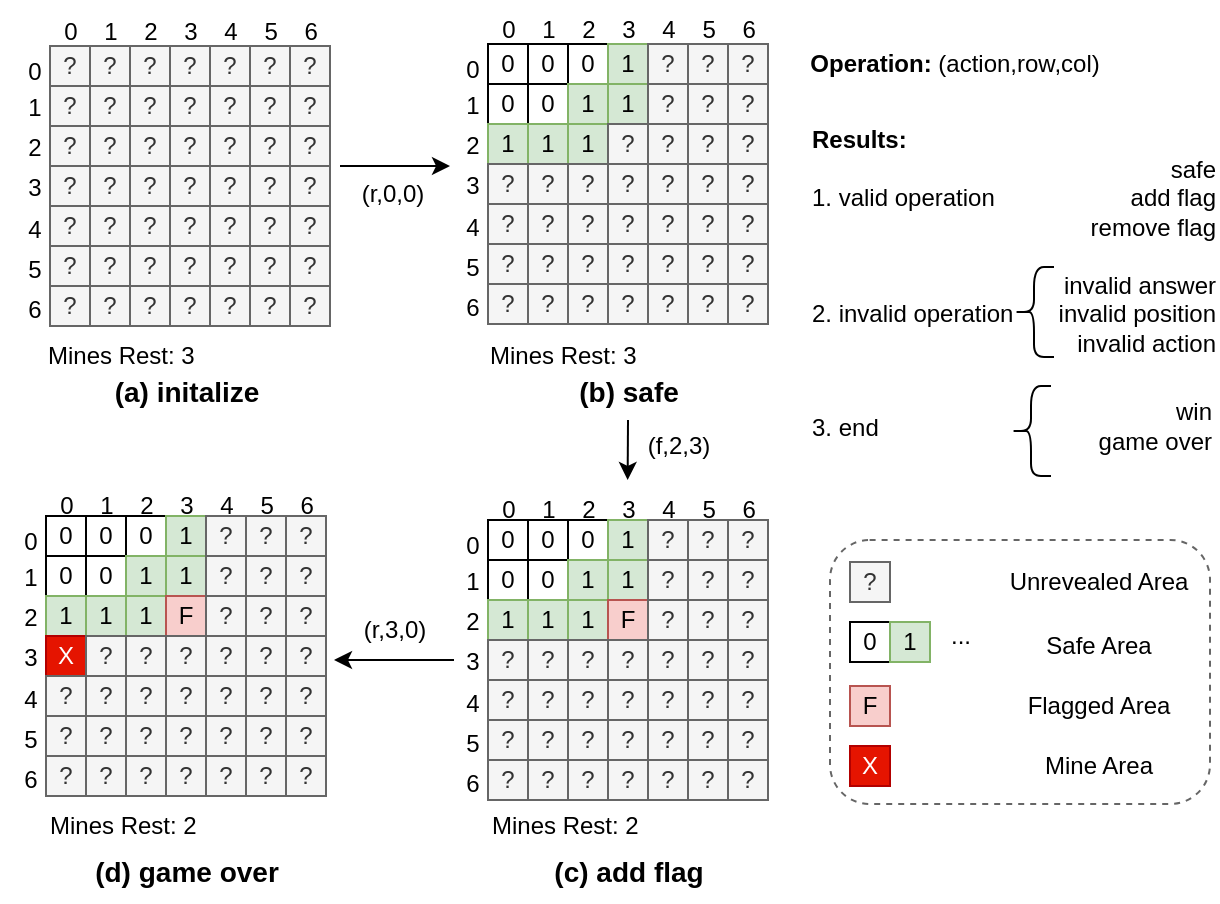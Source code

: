 <mxfile version="24.0.4" type="device" pages="2">
  <diagram name="environment" id="H1t6ytsjJCCcRBr8ER1X">
    <mxGraphModel dx="934" dy="601" grid="1" gridSize="10" guides="1" tooltips="1" connect="1" arrows="1" fold="1" page="1" pageScale="1" pageWidth="620" pageHeight="459" math="0" shadow="0">
      <root>
        <mxCell id="0" />
        <mxCell id="1" parent="0" />
        <mxCell id="KA06L40BTvWWsAiMESYW-303" value="" style="rounded=1;whiteSpace=wrap;html=1;fillColor=none;fontColor=#333333;strokeColor=#666666;dashed=1;" vertex="1" parent="1">
          <mxGeometry x="415" y="270" width="190" height="132" as="geometry" />
        </mxCell>
        <mxCell id="KA06L40BTvWWsAiMESYW-1" value="?" style="whiteSpace=wrap;html=1;aspect=fixed;fillColor=#f5f5f5;fontColor=#333333;strokeColor=#666666;" vertex="1" parent="1">
          <mxGeometry x="25" y="23" width="20" height="20" as="geometry" />
        </mxCell>
        <mxCell id="KA06L40BTvWWsAiMESYW-50" value="?" style="whiteSpace=wrap;html=1;aspect=fixed;fillColor=#f5f5f5;fontColor=#333333;strokeColor=#666666;" vertex="1" parent="1">
          <mxGeometry x="45" y="23" width="20" height="20" as="geometry" />
        </mxCell>
        <mxCell id="KA06L40BTvWWsAiMESYW-51" value="?" style="whiteSpace=wrap;html=1;aspect=fixed;fillColor=#f5f5f5;fontColor=#333333;strokeColor=#666666;" vertex="1" parent="1">
          <mxGeometry x="65" y="23" width="20" height="20" as="geometry" />
        </mxCell>
        <mxCell id="KA06L40BTvWWsAiMESYW-52" value="?" style="whiteSpace=wrap;html=1;aspect=fixed;fillColor=#f5f5f5;fontColor=#333333;strokeColor=#666666;" vertex="1" parent="1">
          <mxGeometry x="85" y="23" width="20" height="20" as="geometry" />
        </mxCell>
        <mxCell id="KA06L40BTvWWsAiMESYW-53" value="?" style="whiteSpace=wrap;html=1;aspect=fixed;fillColor=#f5f5f5;fontColor=#333333;strokeColor=#666666;" vertex="1" parent="1">
          <mxGeometry x="105" y="23" width="20" height="20" as="geometry" />
        </mxCell>
        <mxCell id="KA06L40BTvWWsAiMESYW-54" value="?" style="whiteSpace=wrap;html=1;aspect=fixed;fillColor=#f5f5f5;fontColor=#333333;strokeColor=#666666;" vertex="1" parent="1">
          <mxGeometry x="125" y="23" width="20" height="20" as="geometry" />
        </mxCell>
        <mxCell id="KA06L40BTvWWsAiMESYW-55" value="?" style="whiteSpace=wrap;html=1;aspect=fixed;fillColor=#f5f5f5;fontColor=#333333;strokeColor=#666666;" vertex="1" parent="1">
          <mxGeometry x="145" y="23" width="20" height="20" as="geometry" />
        </mxCell>
        <mxCell id="KA06L40BTvWWsAiMESYW-56" value="?" style="whiteSpace=wrap;html=1;aspect=fixed;fillColor=#f5f5f5;fontColor=#333333;strokeColor=#666666;" vertex="1" parent="1">
          <mxGeometry x="25" y="43" width="20" height="20" as="geometry" />
        </mxCell>
        <mxCell id="KA06L40BTvWWsAiMESYW-57" value="?" style="whiteSpace=wrap;html=1;aspect=fixed;fillColor=#f5f5f5;fontColor=#333333;strokeColor=#666666;" vertex="1" parent="1">
          <mxGeometry x="45" y="43" width="20" height="20" as="geometry" />
        </mxCell>
        <mxCell id="KA06L40BTvWWsAiMESYW-58" value="?" style="whiteSpace=wrap;html=1;aspect=fixed;fillColor=#f5f5f5;fontColor=#333333;strokeColor=#666666;" vertex="1" parent="1">
          <mxGeometry x="65" y="43" width="20" height="20" as="geometry" />
        </mxCell>
        <mxCell id="KA06L40BTvWWsAiMESYW-59" value="?" style="whiteSpace=wrap;html=1;aspect=fixed;fillColor=#f5f5f5;fontColor=#333333;strokeColor=#666666;" vertex="1" parent="1">
          <mxGeometry x="85" y="43" width="20" height="20" as="geometry" />
        </mxCell>
        <mxCell id="KA06L40BTvWWsAiMESYW-60" value="?" style="whiteSpace=wrap;html=1;aspect=fixed;fillColor=#f5f5f5;fontColor=#333333;strokeColor=#666666;" vertex="1" parent="1">
          <mxGeometry x="105" y="43" width="20" height="20" as="geometry" />
        </mxCell>
        <mxCell id="KA06L40BTvWWsAiMESYW-61" value="?" style="whiteSpace=wrap;html=1;aspect=fixed;fillColor=#f5f5f5;fontColor=#333333;strokeColor=#666666;" vertex="1" parent="1">
          <mxGeometry x="125" y="43" width="20" height="20" as="geometry" />
        </mxCell>
        <mxCell id="KA06L40BTvWWsAiMESYW-62" value="?" style="whiteSpace=wrap;html=1;aspect=fixed;fillColor=#f5f5f5;fontColor=#333333;strokeColor=#666666;" vertex="1" parent="1">
          <mxGeometry x="145" y="43" width="20" height="20" as="geometry" />
        </mxCell>
        <mxCell id="KA06L40BTvWWsAiMESYW-70" value="?" style="whiteSpace=wrap;html=1;aspect=fixed;fillColor=#f5f5f5;fontColor=#333333;strokeColor=#666666;" vertex="1" parent="1">
          <mxGeometry x="25" y="63" width="20" height="20" as="geometry" />
        </mxCell>
        <mxCell id="KA06L40BTvWWsAiMESYW-71" value="?" style="whiteSpace=wrap;html=1;aspect=fixed;fillColor=#f5f5f5;fontColor=#333333;strokeColor=#666666;" vertex="1" parent="1">
          <mxGeometry x="45" y="63" width="20" height="20" as="geometry" />
        </mxCell>
        <mxCell id="KA06L40BTvWWsAiMESYW-72" value="?" style="whiteSpace=wrap;html=1;aspect=fixed;fillColor=#f5f5f5;fontColor=#333333;strokeColor=#666666;" vertex="1" parent="1">
          <mxGeometry x="65" y="63" width="20" height="20" as="geometry" />
        </mxCell>
        <mxCell id="KA06L40BTvWWsAiMESYW-73" value="?" style="whiteSpace=wrap;html=1;aspect=fixed;fillColor=#f5f5f5;fontColor=#333333;strokeColor=#666666;" vertex="1" parent="1">
          <mxGeometry x="85" y="63" width="20" height="20" as="geometry" />
        </mxCell>
        <mxCell id="KA06L40BTvWWsAiMESYW-74" value="?" style="whiteSpace=wrap;html=1;aspect=fixed;fillColor=#f5f5f5;fontColor=#333333;strokeColor=#666666;" vertex="1" parent="1">
          <mxGeometry x="105" y="63" width="20" height="20" as="geometry" />
        </mxCell>
        <mxCell id="KA06L40BTvWWsAiMESYW-75" value="?" style="whiteSpace=wrap;html=1;aspect=fixed;fillColor=#f5f5f5;fontColor=#333333;strokeColor=#666666;" vertex="1" parent="1">
          <mxGeometry x="125" y="63" width="20" height="20" as="geometry" />
        </mxCell>
        <mxCell id="KA06L40BTvWWsAiMESYW-76" value="?" style="whiteSpace=wrap;html=1;aspect=fixed;fillColor=#f5f5f5;fontColor=#333333;strokeColor=#666666;" vertex="1" parent="1">
          <mxGeometry x="145" y="63" width="20" height="20" as="geometry" />
        </mxCell>
        <mxCell id="KA06L40BTvWWsAiMESYW-77" value="?" style="whiteSpace=wrap;html=1;aspect=fixed;fillColor=#f5f5f5;fontColor=#333333;strokeColor=#666666;" vertex="1" parent="1">
          <mxGeometry x="25" y="83" width="20" height="20" as="geometry" />
        </mxCell>
        <mxCell id="KA06L40BTvWWsAiMESYW-78" value="?" style="whiteSpace=wrap;html=1;aspect=fixed;fillColor=#f5f5f5;fontColor=#333333;strokeColor=#666666;" vertex="1" parent="1">
          <mxGeometry x="45" y="83" width="20" height="20" as="geometry" />
        </mxCell>
        <mxCell id="KA06L40BTvWWsAiMESYW-79" value="?" style="whiteSpace=wrap;html=1;aspect=fixed;fillColor=#f5f5f5;fontColor=#333333;strokeColor=#666666;" vertex="1" parent="1">
          <mxGeometry x="65" y="83" width="20" height="20" as="geometry" />
        </mxCell>
        <mxCell id="KA06L40BTvWWsAiMESYW-80" value="?" style="whiteSpace=wrap;html=1;aspect=fixed;fillColor=#f5f5f5;fontColor=#333333;strokeColor=#666666;" vertex="1" parent="1">
          <mxGeometry x="85" y="83" width="20" height="20" as="geometry" />
        </mxCell>
        <mxCell id="KA06L40BTvWWsAiMESYW-81" value="?" style="whiteSpace=wrap;html=1;aspect=fixed;fillColor=#f5f5f5;fontColor=#333333;strokeColor=#666666;" vertex="1" parent="1">
          <mxGeometry x="105" y="83" width="20" height="20" as="geometry" />
        </mxCell>
        <mxCell id="KA06L40BTvWWsAiMESYW-82" value="?" style="whiteSpace=wrap;html=1;aspect=fixed;fillColor=#f5f5f5;fontColor=#333333;strokeColor=#666666;" vertex="1" parent="1">
          <mxGeometry x="125" y="83" width="20" height="20" as="geometry" />
        </mxCell>
        <mxCell id="KA06L40BTvWWsAiMESYW-83" value="?" style="whiteSpace=wrap;html=1;aspect=fixed;fillColor=#f5f5f5;fontColor=#333333;strokeColor=#666666;" vertex="1" parent="1">
          <mxGeometry x="145" y="83" width="20" height="20" as="geometry" />
        </mxCell>
        <mxCell id="KA06L40BTvWWsAiMESYW-98" value="?" style="whiteSpace=wrap;html=1;aspect=fixed;fillColor=#f5f5f5;fontColor=#333333;strokeColor=#666666;" vertex="1" parent="1">
          <mxGeometry x="25" y="103" width="20" height="20" as="geometry" />
        </mxCell>
        <mxCell id="KA06L40BTvWWsAiMESYW-99" value="?" style="whiteSpace=wrap;html=1;aspect=fixed;fillColor=#f5f5f5;fontColor=#333333;strokeColor=#666666;" vertex="1" parent="1">
          <mxGeometry x="45" y="103" width="20" height="20" as="geometry" />
        </mxCell>
        <mxCell id="KA06L40BTvWWsAiMESYW-100" value="?" style="whiteSpace=wrap;html=1;aspect=fixed;fillColor=#f5f5f5;fontColor=#333333;strokeColor=#666666;" vertex="1" parent="1">
          <mxGeometry x="65" y="103" width="20" height="20" as="geometry" />
        </mxCell>
        <mxCell id="KA06L40BTvWWsAiMESYW-101" value="?" style="whiteSpace=wrap;html=1;aspect=fixed;fillColor=#f5f5f5;fontColor=#333333;strokeColor=#666666;" vertex="1" parent="1">
          <mxGeometry x="85" y="103" width="20" height="20" as="geometry" />
        </mxCell>
        <mxCell id="KA06L40BTvWWsAiMESYW-102" value="?" style="whiteSpace=wrap;html=1;aspect=fixed;fillColor=#f5f5f5;fontColor=#333333;strokeColor=#666666;" vertex="1" parent="1">
          <mxGeometry x="105" y="103" width="20" height="20" as="geometry" />
        </mxCell>
        <mxCell id="KA06L40BTvWWsAiMESYW-103" value="?" style="whiteSpace=wrap;html=1;aspect=fixed;fillColor=#f5f5f5;fontColor=#333333;strokeColor=#666666;" vertex="1" parent="1">
          <mxGeometry x="125" y="103" width="20" height="20" as="geometry" />
        </mxCell>
        <mxCell id="KA06L40BTvWWsAiMESYW-104" value="?" style="whiteSpace=wrap;html=1;aspect=fixed;fillColor=#f5f5f5;fontColor=#333333;strokeColor=#666666;" vertex="1" parent="1">
          <mxGeometry x="145" y="103" width="20" height="20" as="geometry" />
        </mxCell>
        <mxCell id="KA06L40BTvWWsAiMESYW-105" value="?" style="whiteSpace=wrap;html=1;aspect=fixed;fillColor=#f5f5f5;fontColor=#333333;strokeColor=#666666;" vertex="1" parent="1">
          <mxGeometry x="25" y="123" width="20" height="20" as="geometry" />
        </mxCell>
        <mxCell id="KA06L40BTvWWsAiMESYW-106" value="?" style="whiteSpace=wrap;html=1;aspect=fixed;fillColor=#f5f5f5;fontColor=#333333;strokeColor=#666666;" vertex="1" parent="1">
          <mxGeometry x="45" y="123" width="20" height="20" as="geometry" />
        </mxCell>
        <mxCell id="KA06L40BTvWWsAiMESYW-107" value="?" style="whiteSpace=wrap;html=1;aspect=fixed;fillColor=#f5f5f5;fontColor=#333333;strokeColor=#666666;" vertex="1" parent="1">
          <mxGeometry x="65" y="123" width="20" height="20" as="geometry" />
        </mxCell>
        <mxCell id="KA06L40BTvWWsAiMESYW-108" value="?" style="whiteSpace=wrap;html=1;aspect=fixed;fillColor=#f5f5f5;fontColor=#333333;strokeColor=#666666;" vertex="1" parent="1">
          <mxGeometry x="85" y="123" width="20" height="20" as="geometry" />
        </mxCell>
        <mxCell id="KA06L40BTvWWsAiMESYW-109" value="?" style="whiteSpace=wrap;html=1;aspect=fixed;fillColor=#f5f5f5;fontColor=#333333;strokeColor=#666666;" vertex="1" parent="1">
          <mxGeometry x="105" y="123" width="20" height="20" as="geometry" />
        </mxCell>
        <mxCell id="KA06L40BTvWWsAiMESYW-110" value="?" style="whiteSpace=wrap;html=1;aspect=fixed;fillColor=#f5f5f5;fontColor=#333333;strokeColor=#666666;" vertex="1" parent="1">
          <mxGeometry x="125" y="123" width="20" height="20" as="geometry" />
        </mxCell>
        <mxCell id="KA06L40BTvWWsAiMESYW-111" value="?" style="whiteSpace=wrap;html=1;aspect=fixed;fillColor=#f5f5f5;fontColor=#333333;strokeColor=#666666;" vertex="1" parent="1">
          <mxGeometry x="145" y="123" width="20" height="20" as="geometry" />
        </mxCell>
        <mxCell id="KA06L40BTvWWsAiMESYW-112" value="?" style="whiteSpace=wrap;html=1;aspect=fixed;fillColor=#f5f5f5;fontColor=#333333;strokeColor=#666666;" vertex="1" parent="1">
          <mxGeometry x="25" y="143" width="20" height="20" as="geometry" />
        </mxCell>
        <mxCell id="KA06L40BTvWWsAiMESYW-113" value="?" style="whiteSpace=wrap;html=1;aspect=fixed;fillColor=#f5f5f5;fontColor=#333333;strokeColor=#666666;" vertex="1" parent="1">
          <mxGeometry x="45" y="143" width="20" height="20" as="geometry" />
        </mxCell>
        <mxCell id="KA06L40BTvWWsAiMESYW-114" value="?" style="whiteSpace=wrap;html=1;aspect=fixed;fillColor=#f5f5f5;fontColor=#333333;strokeColor=#666666;" vertex="1" parent="1">
          <mxGeometry x="65" y="143" width="20" height="20" as="geometry" />
        </mxCell>
        <mxCell id="KA06L40BTvWWsAiMESYW-115" value="?" style="whiteSpace=wrap;html=1;aspect=fixed;fillColor=#f5f5f5;fontColor=#333333;strokeColor=#666666;" vertex="1" parent="1">
          <mxGeometry x="85" y="143" width="20" height="20" as="geometry" />
        </mxCell>
        <mxCell id="KA06L40BTvWWsAiMESYW-116" value="?" style="whiteSpace=wrap;html=1;aspect=fixed;fillColor=#f5f5f5;fontColor=#333333;strokeColor=#666666;" vertex="1" parent="1">
          <mxGeometry x="105" y="143" width="20" height="20" as="geometry" />
        </mxCell>
        <mxCell id="KA06L40BTvWWsAiMESYW-117" value="?" style="whiteSpace=wrap;html=1;aspect=fixed;fillColor=#f5f5f5;fontColor=#333333;strokeColor=#666666;" vertex="1" parent="1">
          <mxGeometry x="125" y="143" width="20" height="20" as="geometry" />
        </mxCell>
        <mxCell id="KA06L40BTvWWsAiMESYW-118" value="?" style="whiteSpace=wrap;html=1;aspect=fixed;fillColor=#f5f5f5;fontColor=#333333;strokeColor=#666666;" vertex="1" parent="1">
          <mxGeometry x="145" y="143" width="20" height="20" as="geometry" />
        </mxCell>
        <mxCell id="KA06L40BTvWWsAiMESYW-119" value="(r,0,0)" style="text;html=1;align=center;verticalAlign=middle;resizable=0;points=[];autosize=1;strokeColor=none;fillColor=none;" vertex="1" parent="1">
          <mxGeometry x="171" y="82" width="50" height="30" as="geometry" />
        </mxCell>
        <mxCell id="KA06L40BTvWWsAiMESYW-120" value="0&lt;div style=&quot;line-height: 170%;&quot;&gt;1&lt;/div&gt;&lt;div style=&quot;line-height: 170%;&quot;&gt;2&lt;/div&gt;&lt;div style=&quot;line-height: 170%;&quot;&gt;3&lt;/div&gt;&lt;div style=&quot;line-height: 170%;&quot;&gt;4&lt;/div&gt;&lt;div style=&quot;line-height: 170%;&quot;&gt;5&lt;/div&gt;&lt;div style=&quot;line-height: 170%;&quot;&gt;6&lt;/div&gt;" style="text;html=1;align=center;verticalAlign=middle;resizable=0;points=[];autosize=1;strokeColor=none;fillColor=none;spacing=2;spacingTop=0;" vertex="1" parent="1">
          <mxGeometry x="2" y="22" width="30" height="150" as="geometry" />
        </mxCell>
        <mxCell id="KA06L40BTvWWsAiMESYW-121" value="0&amp;nbsp; &amp;nbsp; 1&amp;nbsp; &amp;nbsp; 2&amp;nbsp; &amp;nbsp; 3&amp;nbsp; &amp;nbsp; 4&amp;nbsp; &amp;nbsp; 5&amp;nbsp; &amp;nbsp; 6" style="text;html=1;align=center;verticalAlign=middle;resizable=0;points=[];autosize=1;strokeColor=none;fillColor=none;" vertex="1" parent="1">
          <mxGeometry x="20" y="1" width="150" height="30" as="geometry" />
        </mxCell>
        <mxCell id="KA06L40BTvWWsAiMESYW-123" value="0" style="whiteSpace=wrap;html=1;aspect=fixed;" vertex="1" parent="1">
          <mxGeometry x="244" y="22" width="20" height="20" as="geometry" />
        </mxCell>
        <mxCell id="KA06L40BTvWWsAiMESYW-124" value="0" style="whiteSpace=wrap;html=1;aspect=fixed;" vertex="1" parent="1">
          <mxGeometry x="264" y="22" width="20" height="20" as="geometry" />
        </mxCell>
        <mxCell id="KA06L40BTvWWsAiMESYW-125" value="0" style="whiteSpace=wrap;html=1;aspect=fixed;" vertex="1" parent="1">
          <mxGeometry x="284" y="22" width="20" height="20" as="geometry" />
        </mxCell>
        <mxCell id="KA06L40BTvWWsAiMESYW-126" value="1" style="whiteSpace=wrap;html=1;aspect=fixed;fillColor=#d5e8d4;strokeColor=#82b366;" vertex="1" parent="1">
          <mxGeometry x="304" y="22" width="20" height="20" as="geometry" />
        </mxCell>
        <mxCell id="KA06L40BTvWWsAiMESYW-127" value="?" style="whiteSpace=wrap;html=1;aspect=fixed;fillColor=#f5f5f5;fontColor=#333333;strokeColor=#666666;" vertex="1" parent="1">
          <mxGeometry x="324" y="22" width="20" height="20" as="geometry" />
        </mxCell>
        <mxCell id="KA06L40BTvWWsAiMESYW-128" value="?" style="whiteSpace=wrap;html=1;aspect=fixed;fillColor=#f5f5f5;fontColor=#333333;strokeColor=#666666;" vertex="1" parent="1">
          <mxGeometry x="344" y="22" width="20" height="20" as="geometry" />
        </mxCell>
        <mxCell id="KA06L40BTvWWsAiMESYW-129" value="?" style="whiteSpace=wrap;html=1;aspect=fixed;fillColor=#f5f5f5;fontColor=#333333;strokeColor=#666666;" vertex="1" parent="1">
          <mxGeometry x="364" y="22" width="20" height="20" as="geometry" />
        </mxCell>
        <mxCell id="KA06L40BTvWWsAiMESYW-130" value="0" style="whiteSpace=wrap;html=1;aspect=fixed;" vertex="1" parent="1">
          <mxGeometry x="244" y="42" width="20" height="20" as="geometry" />
        </mxCell>
        <mxCell id="KA06L40BTvWWsAiMESYW-131" value="0" style="whiteSpace=wrap;html=1;aspect=fixed;" vertex="1" parent="1">
          <mxGeometry x="264" y="42" width="20" height="20" as="geometry" />
        </mxCell>
        <mxCell id="KA06L40BTvWWsAiMESYW-132" value="1" style="whiteSpace=wrap;html=1;aspect=fixed;fillColor=#d5e8d4;strokeColor=#82b366;" vertex="1" parent="1">
          <mxGeometry x="284" y="42" width="20" height="20" as="geometry" />
        </mxCell>
        <mxCell id="KA06L40BTvWWsAiMESYW-133" value="1" style="whiteSpace=wrap;html=1;aspect=fixed;fillColor=#d5e8d4;strokeColor=#82b366;" vertex="1" parent="1">
          <mxGeometry x="304" y="42" width="20" height="20" as="geometry" />
        </mxCell>
        <mxCell id="KA06L40BTvWWsAiMESYW-134" value="?" style="whiteSpace=wrap;html=1;aspect=fixed;fillColor=#f5f5f5;fontColor=#333333;strokeColor=#666666;" vertex="1" parent="1">
          <mxGeometry x="324" y="42" width="20" height="20" as="geometry" />
        </mxCell>
        <mxCell id="KA06L40BTvWWsAiMESYW-135" value="?" style="whiteSpace=wrap;html=1;aspect=fixed;fillColor=#f5f5f5;fontColor=#333333;strokeColor=#666666;" vertex="1" parent="1">
          <mxGeometry x="344" y="42" width="20" height="20" as="geometry" />
        </mxCell>
        <mxCell id="KA06L40BTvWWsAiMESYW-136" value="?" style="whiteSpace=wrap;html=1;aspect=fixed;fillColor=#f5f5f5;fontColor=#333333;strokeColor=#666666;" vertex="1" parent="1">
          <mxGeometry x="364" y="42" width="20" height="20" as="geometry" />
        </mxCell>
        <mxCell id="KA06L40BTvWWsAiMESYW-137" value="1" style="whiteSpace=wrap;html=1;aspect=fixed;fillColor=#d5e8d4;strokeColor=#82b366;" vertex="1" parent="1">
          <mxGeometry x="244" y="62" width="20" height="20" as="geometry" />
        </mxCell>
        <mxCell id="KA06L40BTvWWsAiMESYW-138" value="1" style="whiteSpace=wrap;html=1;aspect=fixed;fillColor=#d5e8d4;strokeColor=#82b366;" vertex="1" parent="1">
          <mxGeometry x="264" y="62" width="20" height="20" as="geometry" />
        </mxCell>
        <mxCell id="KA06L40BTvWWsAiMESYW-139" value="1" style="whiteSpace=wrap;html=1;aspect=fixed;fillColor=#d5e8d4;strokeColor=#82b366;" vertex="1" parent="1">
          <mxGeometry x="284" y="62" width="20" height="20" as="geometry" />
        </mxCell>
        <mxCell id="KA06L40BTvWWsAiMESYW-140" value="?" style="whiteSpace=wrap;html=1;aspect=fixed;fillColor=#f5f5f5;fontColor=#333333;strokeColor=#666666;" vertex="1" parent="1">
          <mxGeometry x="304" y="62" width="20" height="20" as="geometry" />
        </mxCell>
        <mxCell id="KA06L40BTvWWsAiMESYW-141" value="?" style="whiteSpace=wrap;html=1;aspect=fixed;fillColor=#f5f5f5;fontColor=#333333;strokeColor=#666666;" vertex="1" parent="1">
          <mxGeometry x="324" y="62" width="20" height="20" as="geometry" />
        </mxCell>
        <mxCell id="KA06L40BTvWWsAiMESYW-142" value="?" style="whiteSpace=wrap;html=1;aspect=fixed;fillColor=#f5f5f5;fontColor=#333333;strokeColor=#666666;" vertex="1" parent="1">
          <mxGeometry x="344" y="62" width="20" height="20" as="geometry" />
        </mxCell>
        <mxCell id="KA06L40BTvWWsAiMESYW-143" value="?" style="whiteSpace=wrap;html=1;aspect=fixed;fillColor=#f5f5f5;fontColor=#333333;strokeColor=#666666;" vertex="1" parent="1">
          <mxGeometry x="364" y="62" width="20" height="20" as="geometry" />
        </mxCell>
        <mxCell id="KA06L40BTvWWsAiMESYW-144" value="?" style="whiteSpace=wrap;html=1;aspect=fixed;fillColor=#f5f5f5;fontColor=#333333;strokeColor=#666666;" vertex="1" parent="1">
          <mxGeometry x="244" y="82" width="20" height="20" as="geometry" />
        </mxCell>
        <mxCell id="KA06L40BTvWWsAiMESYW-145" value="?" style="whiteSpace=wrap;html=1;aspect=fixed;fillColor=#f5f5f5;fontColor=#333333;strokeColor=#666666;" vertex="1" parent="1">
          <mxGeometry x="264" y="82" width="20" height="20" as="geometry" />
        </mxCell>
        <mxCell id="KA06L40BTvWWsAiMESYW-146" value="?" style="whiteSpace=wrap;html=1;aspect=fixed;fillColor=#f5f5f5;fontColor=#333333;strokeColor=#666666;" vertex="1" parent="1">
          <mxGeometry x="284" y="82" width="20" height="20" as="geometry" />
        </mxCell>
        <mxCell id="KA06L40BTvWWsAiMESYW-147" value="?" style="whiteSpace=wrap;html=1;aspect=fixed;fillColor=#f5f5f5;fontColor=#333333;strokeColor=#666666;" vertex="1" parent="1">
          <mxGeometry x="304" y="82" width="20" height="20" as="geometry" />
        </mxCell>
        <mxCell id="KA06L40BTvWWsAiMESYW-148" value="?" style="whiteSpace=wrap;html=1;aspect=fixed;fillColor=#f5f5f5;fontColor=#333333;strokeColor=#666666;" vertex="1" parent="1">
          <mxGeometry x="324" y="82" width="20" height="20" as="geometry" />
        </mxCell>
        <mxCell id="KA06L40BTvWWsAiMESYW-149" value="?" style="whiteSpace=wrap;html=1;aspect=fixed;fillColor=#f5f5f5;fontColor=#333333;strokeColor=#666666;" vertex="1" parent="1">
          <mxGeometry x="344" y="82" width="20" height="20" as="geometry" />
        </mxCell>
        <mxCell id="KA06L40BTvWWsAiMESYW-150" value="?" style="whiteSpace=wrap;html=1;aspect=fixed;fillColor=#f5f5f5;fontColor=#333333;strokeColor=#666666;" vertex="1" parent="1">
          <mxGeometry x="364" y="82" width="20" height="20" as="geometry" />
        </mxCell>
        <mxCell id="KA06L40BTvWWsAiMESYW-151" value="?" style="whiteSpace=wrap;html=1;aspect=fixed;fillColor=#f5f5f5;fontColor=#333333;strokeColor=#666666;" vertex="1" parent="1">
          <mxGeometry x="244" y="102" width="20" height="20" as="geometry" />
        </mxCell>
        <mxCell id="KA06L40BTvWWsAiMESYW-152" value="?" style="whiteSpace=wrap;html=1;aspect=fixed;fillColor=#f5f5f5;fontColor=#333333;strokeColor=#666666;" vertex="1" parent="1">
          <mxGeometry x="264" y="102" width="20" height="20" as="geometry" />
        </mxCell>
        <mxCell id="KA06L40BTvWWsAiMESYW-153" value="?" style="whiteSpace=wrap;html=1;aspect=fixed;fillColor=#f5f5f5;fontColor=#333333;strokeColor=#666666;" vertex="1" parent="1">
          <mxGeometry x="284" y="102" width="20" height="20" as="geometry" />
        </mxCell>
        <mxCell id="KA06L40BTvWWsAiMESYW-154" value="?" style="whiteSpace=wrap;html=1;aspect=fixed;fillColor=#f5f5f5;fontColor=#333333;strokeColor=#666666;" vertex="1" parent="1">
          <mxGeometry x="304" y="102" width="20" height="20" as="geometry" />
        </mxCell>
        <mxCell id="KA06L40BTvWWsAiMESYW-155" value="?" style="whiteSpace=wrap;html=1;aspect=fixed;fillColor=#f5f5f5;fontColor=#333333;strokeColor=#666666;" vertex="1" parent="1">
          <mxGeometry x="324" y="102" width="20" height="20" as="geometry" />
        </mxCell>
        <mxCell id="KA06L40BTvWWsAiMESYW-156" value="?" style="whiteSpace=wrap;html=1;aspect=fixed;fillColor=#f5f5f5;fontColor=#333333;strokeColor=#666666;" vertex="1" parent="1">
          <mxGeometry x="344" y="102" width="20" height="20" as="geometry" />
        </mxCell>
        <mxCell id="KA06L40BTvWWsAiMESYW-157" value="?" style="whiteSpace=wrap;html=1;aspect=fixed;fillColor=#f5f5f5;fontColor=#333333;strokeColor=#666666;" vertex="1" parent="1">
          <mxGeometry x="364" y="102" width="20" height="20" as="geometry" />
        </mxCell>
        <mxCell id="KA06L40BTvWWsAiMESYW-158" value="?" style="whiteSpace=wrap;html=1;aspect=fixed;fillColor=#f5f5f5;fontColor=#333333;strokeColor=#666666;" vertex="1" parent="1">
          <mxGeometry x="244" y="122" width="20" height="20" as="geometry" />
        </mxCell>
        <mxCell id="KA06L40BTvWWsAiMESYW-159" value="?" style="whiteSpace=wrap;html=1;aspect=fixed;fillColor=#f5f5f5;fontColor=#333333;strokeColor=#666666;" vertex="1" parent="1">
          <mxGeometry x="264" y="122" width="20" height="20" as="geometry" />
        </mxCell>
        <mxCell id="KA06L40BTvWWsAiMESYW-160" value="?" style="whiteSpace=wrap;html=1;aspect=fixed;fillColor=#f5f5f5;fontColor=#333333;strokeColor=#666666;" vertex="1" parent="1">
          <mxGeometry x="284" y="122" width="20" height="20" as="geometry" />
        </mxCell>
        <mxCell id="KA06L40BTvWWsAiMESYW-161" value="?" style="whiteSpace=wrap;html=1;aspect=fixed;fillColor=#f5f5f5;fontColor=#333333;strokeColor=#666666;" vertex="1" parent="1">
          <mxGeometry x="304" y="122" width="20" height="20" as="geometry" />
        </mxCell>
        <mxCell id="KA06L40BTvWWsAiMESYW-162" value="?" style="whiteSpace=wrap;html=1;aspect=fixed;fillColor=#f5f5f5;fontColor=#333333;strokeColor=#666666;" vertex="1" parent="1">
          <mxGeometry x="324" y="122" width="20" height="20" as="geometry" />
        </mxCell>
        <mxCell id="KA06L40BTvWWsAiMESYW-163" value="?" style="whiteSpace=wrap;html=1;aspect=fixed;fillColor=#f5f5f5;fontColor=#333333;strokeColor=#666666;" vertex="1" parent="1">
          <mxGeometry x="344" y="122" width="20" height="20" as="geometry" />
        </mxCell>
        <mxCell id="KA06L40BTvWWsAiMESYW-164" value="?" style="whiteSpace=wrap;html=1;aspect=fixed;fillColor=#f5f5f5;fontColor=#333333;strokeColor=#666666;" vertex="1" parent="1">
          <mxGeometry x="364" y="122" width="20" height="20" as="geometry" />
        </mxCell>
        <mxCell id="KA06L40BTvWWsAiMESYW-165" value="?" style="whiteSpace=wrap;html=1;aspect=fixed;fillColor=#f5f5f5;fontColor=#333333;strokeColor=#666666;" vertex="1" parent="1">
          <mxGeometry x="244" y="142" width="20" height="20" as="geometry" />
        </mxCell>
        <mxCell id="KA06L40BTvWWsAiMESYW-166" value="?" style="whiteSpace=wrap;html=1;aspect=fixed;fillColor=#f5f5f5;fontColor=#333333;strokeColor=#666666;" vertex="1" parent="1">
          <mxGeometry x="264" y="142" width="20" height="20" as="geometry" />
        </mxCell>
        <mxCell id="KA06L40BTvWWsAiMESYW-167" value="?" style="whiteSpace=wrap;html=1;aspect=fixed;fillColor=#f5f5f5;fontColor=#333333;strokeColor=#666666;" vertex="1" parent="1">
          <mxGeometry x="284" y="142" width="20" height="20" as="geometry" />
        </mxCell>
        <mxCell id="KA06L40BTvWWsAiMESYW-168" value="?" style="whiteSpace=wrap;html=1;aspect=fixed;fillColor=#f5f5f5;fontColor=#333333;strokeColor=#666666;" vertex="1" parent="1">
          <mxGeometry x="304" y="142" width="20" height="20" as="geometry" />
        </mxCell>
        <mxCell id="KA06L40BTvWWsAiMESYW-169" value="?" style="whiteSpace=wrap;html=1;aspect=fixed;fillColor=#f5f5f5;fontColor=#333333;strokeColor=#666666;" vertex="1" parent="1">
          <mxGeometry x="324" y="142" width="20" height="20" as="geometry" />
        </mxCell>
        <mxCell id="KA06L40BTvWWsAiMESYW-170" value="?" style="whiteSpace=wrap;html=1;aspect=fixed;fillColor=#f5f5f5;fontColor=#333333;strokeColor=#666666;" vertex="1" parent="1">
          <mxGeometry x="344" y="142" width="20" height="20" as="geometry" />
        </mxCell>
        <mxCell id="KA06L40BTvWWsAiMESYW-171" value="?" style="whiteSpace=wrap;html=1;aspect=fixed;fillColor=#f5f5f5;fontColor=#333333;strokeColor=#666666;" vertex="1" parent="1">
          <mxGeometry x="364" y="142" width="20" height="20" as="geometry" />
        </mxCell>
        <mxCell id="KA06L40BTvWWsAiMESYW-172" value="0&lt;div style=&quot;line-height: 170%;&quot;&gt;1&lt;/div&gt;&lt;div style=&quot;line-height: 170%;&quot;&gt;2&lt;/div&gt;&lt;div style=&quot;line-height: 170%;&quot;&gt;3&lt;/div&gt;&lt;div style=&quot;line-height: 170%;&quot;&gt;4&lt;/div&gt;&lt;div style=&quot;line-height: 170%;&quot;&gt;5&lt;/div&gt;&lt;div style=&quot;line-height: 170%;&quot;&gt;6&lt;/div&gt;" style="text;html=1;align=center;verticalAlign=middle;resizable=0;points=[];autosize=1;strokeColor=none;fillColor=none;spacing=2;spacingTop=0;" vertex="1" parent="1">
          <mxGeometry x="221" y="21" width="30" height="150" as="geometry" />
        </mxCell>
        <mxCell id="KA06L40BTvWWsAiMESYW-173" value="0&amp;nbsp; &amp;nbsp; 1&amp;nbsp; &amp;nbsp; 2&amp;nbsp; &amp;nbsp; 3&amp;nbsp; &amp;nbsp; 4&amp;nbsp; &amp;nbsp; 5&amp;nbsp; &amp;nbsp; 6" style="text;html=1;align=center;verticalAlign=middle;resizable=0;points=[];autosize=1;strokeColor=none;fillColor=none;" vertex="1" parent="1">
          <mxGeometry x="239" width="150" height="30" as="geometry" />
        </mxCell>
        <mxCell id="KA06L40BTvWWsAiMESYW-176" value="" style="endArrow=classic;html=1;rounded=0;exitX=-0.019;exitY=-0.006;exitDx=0;exitDy=0;exitPerimeter=0;" edge="1" parent="1">
          <mxGeometry width="50" height="50" relative="1" as="geometry">
            <mxPoint x="170.0" y="83.0" as="sourcePoint" />
            <mxPoint x="225" y="83" as="targetPoint" />
          </mxGeometry>
        </mxCell>
        <mxCell id="KA06L40BTvWWsAiMESYW-177" value="0" style="whiteSpace=wrap;html=1;aspect=fixed;" vertex="1" parent="1">
          <mxGeometry x="244" y="260" width="20" height="20" as="geometry" />
        </mxCell>
        <mxCell id="KA06L40BTvWWsAiMESYW-178" value="0" style="whiteSpace=wrap;html=1;aspect=fixed;" vertex="1" parent="1">
          <mxGeometry x="264" y="260" width="20" height="20" as="geometry" />
        </mxCell>
        <mxCell id="KA06L40BTvWWsAiMESYW-179" value="0" style="whiteSpace=wrap;html=1;aspect=fixed;" vertex="1" parent="1">
          <mxGeometry x="284" y="260" width="20" height="20" as="geometry" />
        </mxCell>
        <mxCell id="KA06L40BTvWWsAiMESYW-180" value="1" style="whiteSpace=wrap;html=1;aspect=fixed;fillColor=#d5e8d4;strokeColor=#82b366;" vertex="1" parent="1">
          <mxGeometry x="304" y="260" width="20" height="20" as="geometry" />
        </mxCell>
        <mxCell id="KA06L40BTvWWsAiMESYW-181" value="?" style="whiteSpace=wrap;html=1;aspect=fixed;fillColor=#f5f5f5;fontColor=#333333;strokeColor=#666666;" vertex="1" parent="1">
          <mxGeometry x="324" y="260" width="20" height="20" as="geometry" />
        </mxCell>
        <mxCell id="KA06L40BTvWWsAiMESYW-182" value="?" style="whiteSpace=wrap;html=1;aspect=fixed;fillColor=#f5f5f5;fontColor=#333333;strokeColor=#666666;" vertex="1" parent="1">
          <mxGeometry x="344" y="260" width="20" height="20" as="geometry" />
        </mxCell>
        <mxCell id="KA06L40BTvWWsAiMESYW-183" value="?" style="whiteSpace=wrap;html=1;aspect=fixed;fillColor=#f5f5f5;fontColor=#333333;strokeColor=#666666;" vertex="1" parent="1">
          <mxGeometry x="364" y="260" width="20" height="20" as="geometry" />
        </mxCell>
        <mxCell id="KA06L40BTvWWsAiMESYW-184" value="0" style="whiteSpace=wrap;html=1;aspect=fixed;" vertex="1" parent="1">
          <mxGeometry x="244" y="280" width="20" height="20" as="geometry" />
        </mxCell>
        <mxCell id="KA06L40BTvWWsAiMESYW-185" value="0" style="whiteSpace=wrap;html=1;aspect=fixed;" vertex="1" parent="1">
          <mxGeometry x="264" y="280" width="20" height="20" as="geometry" />
        </mxCell>
        <mxCell id="KA06L40BTvWWsAiMESYW-186" value="1" style="whiteSpace=wrap;html=1;aspect=fixed;fillColor=#d5e8d4;strokeColor=#82b366;" vertex="1" parent="1">
          <mxGeometry x="284" y="280" width="20" height="20" as="geometry" />
        </mxCell>
        <mxCell id="KA06L40BTvWWsAiMESYW-187" value="1" style="whiteSpace=wrap;html=1;aspect=fixed;fillColor=#d5e8d4;strokeColor=#82b366;" vertex="1" parent="1">
          <mxGeometry x="304" y="280" width="20" height="20" as="geometry" />
        </mxCell>
        <mxCell id="KA06L40BTvWWsAiMESYW-188" value="?" style="whiteSpace=wrap;html=1;aspect=fixed;fillColor=#f5f5f5;fontColor=#333333;strokeColor=#666666;" vertex="1" parent="1">
          <mxGeometry x="324" y="280" width="20" height="20" as="geometry" />
        </mxCell>
        <mxCell id="KA06L40BTvWWsAiMESYW-189" value="?" style="whiteSpace=wrap;html=1;aspect=fixed;fillColor=#f5f5f5;fontColor=#333333;strokeColor=#666666;" vertex="1" parent="1">
          <mxGeometry x="344" y="280" width="20" height="20" as="geometry" />
        </mxCell>
        <mxCell id="KA06L40BTvWWsAiMESYW-190" value="?" style="whiteSpace=wrap;html=1;aspect=fixed;fillColor=#f5f5f5;fontColor=#333333;strokeColor=#666666;" vertex="1" parent="1">
          <mxGeometry x="364" y="280" width="20" height="20" as="geometry" />
        </mxCell>
        <mxCell id="KA06L40BTvWWsAiMESYW-191" value="1" style="whiteSpace=wrap;html=1;aspect=fixed;fillColor=#d5e8d4;strokeColor=#82b366;" vertex="1" parent="1">
          <mxGeometry x="244" y="300" width="20" height="20" as="geometry" />
        </mxCell>
        <mxCell id="KA06L40BTvWWsAiMESYW-192" value="1" style="whiteSpace=wrap;html=1;aspect=fixed;fillColor=#d5e8d4;strokeColor=#82b366;" vertex="1" parent="1">
          <mxGeometry x="264" y="300" width="20" height="20" as="geometry" />
        </mxCell>
        <mxCell id="KA06L40BTvWWsAiMESYW-193" value="1" style="whiteSpace=wrap;html=1;aspect=fixed;fillColor=#d5e8d4;strokeColor=#82b366;" vertex="1" parent="1">
          <mxGeometry x="284" y="300" width="20" height="20" as="geometry" />
        </mxCell>
        <mxCell id="KA06L40BTvWWsAiMESYW-194" value="F" style="whiteSpace=wrap;html=1;aspect=fixed;fillColor=#f8cecc;strokeColor=#b85450;" vertex="1" parent="1">
          <mxGeometry x="304" y="300" width="20" height="20" as="geometry" />
        </mxCell>
        <mxCell id="KA06L40BTvWWsAiMESYW-195" value="?" style="whiteSpace=wrap;html=1;aspect=fixed;fillColor=#f5f5f5;fontColor=#333333;strokeColor=#666666;" vertex="1" parent="1">
          <mxGeometry x="324" y="300" width="20" height="20" as="geometry" />
        </mxCell>
        <mxCell id="KA06L40BTvWWsAiMESYW-196" value="?" style="whiteSpace=wrap;html=1;aspect=fixed;fillColor=#f5f5f5;fontColor=#333333;strokeColor=#666666;" vertex="1" parent="1">
          <mxGeometry x="344" y="300" width="20" height="20" as="geometry" />
        </mxCell>
        <mxCell id="KA06L40BTvWWsAiMESYW-197" value="?" style="whiteSpace=wrap;html=1;aspect=fixed;fillColor=#f5f5f5;fontColor=#333333;strokeColor=#666666;" vertex="1" parent="1">
          <mxGeometry x="364" y="300" width="20" height="20" as="geometry" />
        </mxCell>
        <mxCell id="KA06L40BTvWWsAiMESYW-198" value="?" style="whiteSpace=wrap;html=1;aspect=fixed;fillColor=#f5f5f5;fontColor=#333333;strokeColor=#666666;" vertex="1" parent="1">
          <mxGeometry x="244" y="320" width="20" height="20" as="geometry" />
        </mxCell>
        <mxCell id="KA06L40BTvWWsAiMESYW-199" value="?" style="whiteSpace=wrap;html=1;aspect=fixed;fillColor=#f5f5f5;fontColor=#333333;strokeColor=#666666;" vertex="1" parent="1">
          <mxGeometry x="264" y="320" width="20" height="20" as="geometry" />
        </mxCell>
        <mxCell id="KA06L40BTvWWsAiMESYW-200" value="?" style="whiteSpace=wrap;html=1;aspect=fixed;fillColor=#f5f5f5;fontColor=#333333;strokeColor=#666666;" vertex="1" parent="1">
          <mxGeometry x="284" y="320" width="20" height="20" as="geometry" />
        </mxCell>
        <mxCell id="KA06L40BTvWWsAiMESYW-201" value="?" style="whiteSpace=wrap;html=1;aspect=fixed;fillColor=#f5f5f5;fontColor=#333333;strokeColor=#666666;" vertex="1" parent="1">
          <mxGeometry x="304" y="320" width="20" height="20" as="geometry" />
        </mxCell>
        <mxCell id="KA06L40BTvWWsAiMESYW-202" value="?" style="whiteSpace=wrap;html=1;aspect=fixed;fillColor=#f5f5f5;fontColor=#333333;strokeColor=#666666;" vertex="1" parent="1">
          <mxGeometry x="324" y="320" width="20" height="20" as="geometry" />
        </mxCell>
        <mxCell id="KA06L40BTvWWsAiMESYW-203" value="?" style="whiteSpace=wrap;html=1;aspect=fixed;fillColor=#f5f5f5;fontColor=#333333;strokeColor=#666666;" vertex="1" parent="1">
          <mxGeometry x="344" y="320" width="20" height="20" as="geometry" />
        </mxCell>
        <mxCell id="KA06L40BTvWWsAiMESYW-204" value="?" style="whiteSpace=wrap;html=1;aspect=fixed;fillColor=#f5f5f5;fontColor=#333333;strokeColor=#666666;" vertex="1" parent="1">
          <mxGeometry x="364" y="320" width="20" height="20" as="geometry" />
        </mxCell>
        <mxCell id="KA06L40BTvWWsAiMESYW-205" value="?" style="whiteSpace=wrap;html=1;aspect=fixed;fillColor=#f5f5f5;fontColor=#333333;strokeColor=#666666;" vertex="1" parent="1">
          <mxGeometry x="244" y="340" width="20" height="20" as="geometry" />
        </mxCell>
        <mxCell id="KA06L40BTvWWsAiMESYW-206" value="?" style="whiteSpace=wrap;html=1;aspect=fixed;fillColor=#f5f5f5;fontColor=#333333;strokeColor=#666666;" vertex="1" parent="1">
          <mxGeometry x="264" y="340" width="20" height="20" as="geometry" />
        </mxCell>
        <mxCell id="KA06L40BTvWWsAiMESYW-207" value="?" style="whiteSpace=wrap;html=1;aspect=fixed;fillColor=#f5f5f5;fontColor=#333333;strokeColor=#666666;" vertex="1" parent="1">
          <mxGeometry x="284" y="340" width="20" height="20" as="geometry" />
        </mxCell>
        <mxCell id="KA06L40BTvWWsAiMESYW-208" value="?" style="whiteSpace=wrap;html=1;aspect=fixed;fillColor=#f5f5f5;fontColor=#333333;strokeColor=#666666;" vertex="1" parent="1">
          <mxGeometry x="304" y="340" width="20" height="20" as="geometry" />
        </mxCell>
        <mxCell id="KA06L40BTvWWsAiMESYW-209" value="?" style="whiteSpace=wrap;html=1;aspect=fixed;fillColor=#f5f5f5;fontColor=#333333;strokeColor=#666666;" vertex="1" parent="1">
          <mxGeometry x="324" y="340" width="20" height="20" as="geometry" />
        </mxCell>
        <mxCell id="KA06L40BTvWWsAiMESYW-210" value="?" style="whiteSpace=wrap;html=1;aspect=fixed;fillColor=#f5f5f5;fontColor=#333333;strokeColor=#666666;" vertex="1" parent="1">
          <mxGeometry x="344" y="340" width="20" height="20" as="geometry" />
        </mxCell>
        <mxCell id="KA06L40BTvWWsAiMESYW-211" value="?" style="whiteSpace=wrap;html=1;aspect=fixed;fillColor=#f5f5f5;fontColor=#333333;strokeColor=#666666;" vertex="1" parent="1">
          <mxGeometry x="364" y="340" width="20" height="20" as="geometry" />
        </mxCell>
        <mxCell id="KA06L40BTvWWsAiMESYW-212" value="?" style="whiteSpace=wrap;html=1;aspect=fixed;fillColor=#f5f5f5;fontColor=#333333;strokeColor=#666666;" vertex="1" parent="1">
          <mxGeometry x="244" y="360" width="20" height="20" as="geometry" />
        </mxCell>
        <mxCell id="KA06L40BTvWWsAiMESYW-213" value="?" style="whiteSpace=wrap;html=1;aspect=fixed;fillColor=#f5f5f5;fontColor=#333333;strokeColor=#666666;" vertex="1" parent="1">
          <mxGeometry x="264" y="360" width="20" height="20" as="geometry" />
        </mxCell>
        <mxCell id="KA06L40BTvWWsAiMESYW-214" value="?" style="whiteSpace=wrap;html=1;aspect=fixed;fillColor=#f5f5f5;fontColor=#333333;strokeColor=#666666;" vertex="1" parent="1">
          <mxGeometry x="284" y="360" width="20" height="20" as="geometry" />
        </mxCell>
        <mxCell id="KA06L40BTvWWsAiMESYW-215" value="?" style="whiteSpace=wrap;html=1;aspect=fixed;fillColor=#f5f5f5;fontColor=#333333;strokeColor=#666666;" vertex="1" parent="1">
          <mxGeometry x="304" y="360" width="20" height="20" as="geometry" />
        </mxCell>
        <mxCell id="KA06L40BTvWWsAiMESYW-216" value="?" style="whiteSpace=wrap;html=1;aspect=fixed;fillColor=#f5f5f5;fontColor=#333333;strokeColor=#666666;" vertex="1" parent="1">
          <mxGeometry x="324" y="360" width="20" height="20" as="geometry" />
        </mxCell>
        <mxCell id="KA06L40BTvWWsAiMESYW-217" value="?" style="whiteSpace=wrap;html=1;aspect=fixed;fillColor=#f5f5f5;fontColor=#333333;strokeColor=#666666;" vertex="1" parent="1">
          <mxGeometry x="344" y="360" width="20" height="20" as="geometry" />
        </mxCell>
        <mxCell id="KA06L40BTvWWsAiMESYW-218" value="?" style="whiteSpace=wrap;html=1;aspect=fixed;fillColor=#f5f5f5;fontColor=#333333;strokeColor=#666666;" vertex="1" parent="1">
          <mxGeometry x="364" y="360" width="20" height="20" as="geometry" />
        </mxCell>
        <mxCell id="KA06L40BTvWWsAiMESYW-219" value="?" style="whiteSpace=wrap;html=1;aspect=fixed;fillColor=#f5f5f5;fontColor=#333333;strokeColor=#666666;" vertex="1" parent="1">
          <mxGeometry x="244" y="380" width="20" height="20" as="geometry" />
        </mxCell>
        <mxCell id="KA06L40BTvWWsAiMESYW-220" value="?" style="whiteSpace=wrap;html=1;aspect=fixed;fillColor=#f5f5f5;fontColor=#333333;strokeColor=#666666;" vertex="1" parent="1">
          <mxGeometry x="264" y="380" width="20" height="20" as="geometry" />
        </mxCell>
        <mxCell id="KA06L40BTvWWsAiMESYW-221" value="?" style="whiteSpace=wrap;html=1;aspect=fixed;fillColor=#f5f5f5;fontColor=#333333;strokeColor=#666666;" vertex="1" parent="1">
          <mxGeometry x="284" y="380" width="20" height="20" as="geometry" />
        </mxCell>
        <mxCell id="KA06L40BTvWWsAiMESYW-222" value="?" style="whiteSpace=wrap;html=1;aspect=fixed;fillColor=#f5f5f5;fontColor=#333333;strokeColor=#666666;" vertex="1" parent="1">
          <mxGeometry x="304" y="380" width="20" height="20" as="geometry" />
        </mxCell>
        <mxCell id="KA06L40BTvWWsAiMESYW-223" value="?" style="whiteSpace=wrap;html=1;aspect=fixed;fillColor=#f5f5f5;fontColor=#333333;strokeColor=#666666;" vertex="1" parent="1">
          <mxGeometry x="324" y="380" width="20" height="20" as="geometry" />
        </mxCell>
        <mxCell id="KA06L40BTvWWsAiMESYW-224" value="?" style="whiteSpace=wrap;html=1;aspect=fixed;fillColor=#f5f5f5;fontColor=#333333;strokeColor=#666666;" vertex="1" parent="1">
          <mxGeometry x="344" y="380" width="20" height="20" as="geometry" />
        </mxCell>
        <mxCell id="KA06L40BTvWWsAiMESYW-225" value="?" style="whiteSpace=wrap;html=1;aspect=fixed;fillColor=#f5f5f5;fontColor=#333333;strokeColor=#666666;" vertex="1" parent="1">
          <mxGeometry x="364" y="380" width="20" height="20" as="geometry" />
        </mxCell>
        <mxCell id="KA06L40BTvWWsAiMESYW-226" value="0&lt;div style=&quot;line-height: 170%;&quot;&gt;1&lt;/div&gt;&lt;div style=&quot;line-height: 170%;&quot;&gt;2&lt;/div&gt;&lt;div style=&quot;line-height: 170%;&quot;&gt;3&lt;/div&gt;&lt;div style=&quot;line-height: 170%;&quot;&gt;4&lt;/div&gt;&lt;div style=&quot;line-height: 170%;&quot;&gt;5&lt;/div&gt;&lt;div style=&quot;line-height: 170%;&quot;&gt;6&lt;/div&gt;" style="text;html=1;align=center;verticalAlign=middle;resizable=0;points=[];autosize=1;strokeColor=none;fillColor=none;spacing=2;spacingTop=0;" vertex="1" parent="1">
          <mxGeometry x="221" y="259" width="30" height="150" as="geometry" />
        </mxCell>
        <mxCell id="KA06L40BTvWWsAiMESYW-227" value="0&amp;nbsp; &amp;nbsp; 1&amp;nbsp; &amp;nbsp; 2&amp;nbsp; &amp;nbsp; 3&amp;nbsp; &amp;nbsp; 4&amp;nbsp; &amp;nbsp; 5&amp;nbsp; &amp;nbsp; 6" style="text;html=1;align=center;verticalAlign=middle;resizable=0;points=[];autosize=1;strokeColor=none;fillColor=none;" vertex="1" parent="1">
          <mxGeometry x="239" y="240" width="150" height="30" as="geometry" />
        </mxCell>
        <mxCell id="KA06L40BTvWWsAiMESYW-228" value="0" style="whiteSpace=wrap;html=1;aspect=fixed;" vertex="1" parent="1">
          <mxGeometry x="23" y="258" width="20" height="20" as="geometry" />
        </mxCell>
        <mxCell id="KA06L40BTvWWsAiMESYW-229" value="0" style="whiteSpace=wrap;html=1;aspect=fixed;" vertex="1" parent="1">
          <mxGeometry x="43" y="258" width="20" height="20" as="geometry" />
        </mxCell>
        <mxCell id="KA06L40BTvWWsAiMESYW-230" value="0" style="whiteSpace=wrap;html=1;aspect=fixed;" vertex="1" parent="1">
          <mxGeometry x="63" y="258" width="20" height="20" as="geometry" />
        </mxCell>
        <mxCell id="KA06L40BTvWWsAiMESYW-231" value="1" style="whiteSpace=wrap;html=1;aspect=fixed;fillColor=#d5e8d4;strokeColor=#82b366;" vertex="1" parent="1">
          <mxGeometry x="83" y="258" width="20" height="20" as="geometry" />
        </mxCell>
        <mxCell id="KA06L40BTvWWsAiMESYW-232" value="?" style="whiteSpace=wrap;html=1;aspect=fixed;fillColor=#f5f5f5;fontColor=#333333;strokeColor=#666666;" vertex="1" parent="1">
          <mxGeometry x="103" y="258" width="20" height="20" as="geometry" />
        </mxCell>
        <mxCell id="KA06L40BTvWWsAiMESYW-233" value="?" style="whiteSpace=wrap;html=1;aspect=fixed;fillColor=#f5f5f5;fontColor=#333333;strokeColor=#666666;" vertex="1" parent="1">
          <mxGeometry x="123" y="258" width="20" height="20" as="geometry" />
        </mxCell>
        <mxCell id="KA06L40BTvWWsAiMESYW-234" value="?" style="whiteSpace=wrap;html=1;aspect=fixed;fillColor=#f5f5f5;fontColor=#333333;strokeColor=#666666;" vertex="1" parent="1">
          <mxGeometry x="143" y="258" width="20" height="20" as="geometry" />
        </mxCell>
        <mxCell id="KA06L40BTvWWsAiMESYW-235" value="0" style="whiteSpace=wrap;html=1;aspect=fixed;" vertex="1" parent="1">
          <mxGeometry x="23" y="278" width="20" height="20" as="geometry" />
        </mxCell>
        <mxCell id="KA06L40BTvWWsAiMESYW-236" value="0" style="whiteSpace=wrap;html=1;aspect=fixed;" vertex="1" parent="1">
          <mxGeometry x="43" y="278" width="20" height="20" as="geometry" />
        </mxCell>
        <mxCell id="KA06L40BTvWWsAiMESYW-237" value="1" style="whiteSpace=wrap;html=1;aspect=fixed;fillColor=#d5e8d4;strokeColor=#82b366;" vertex="1" parent="1">
          <mxGeometry x="63" y="278" width="20" height="20" as="geometry" />
        </mxCell>
        <mxCell id="KA06L40BTvWWsAiMESYW-238" value="1" style="whiteSpace=wrap;html=1;aspect=fixed;fillColor=#d5e8d4;strokeColor=#82b366;" vertex="1" parent="1">
          <mxGeometry x="83" y="278" width="20" height="20" as="geometry" />
        </mxCell>
        <mxCell id="KA06L40BTvWWsAiMESYW-239" value="?" style="whiteSpace=wrap;html=1;aspect=fixed;fillColor=#f5f5f5;fontColor=#333333;strokeColor=#666666;" vertex="1" parent="1">
          <mxGeometry x="103" y="278" width="20" height="20" as="geometry" />
        </mxCell>
        <mxCell id="KA06L40BTvWWsAiMESYW-240" value="?" style="whiteSpace=wrap;html=1;aspect=fixed;fillColor=#f5f5f5;fontColor=#333333;strokeColor=#666666;" vertex="1" parent="1">
          <mxGeometry x="123" y="278" width="20" height="20" as="geometry" />
        </mxCell>
        <mxCell id="KA06L40BTvWWsAiMESYW-241" value="?" style="whiteSpace=wrap;html=1;aspect=fixed;fillColor=#f5f5f5;fontColor=#333333;strokeColor=#666666;" vertex="1" parent="1">
          <mxGeometry x="143" y="278" width="20" height="20" as="geometry" />
        </mxCell>
        <mxCell id="KA06L40BTvWWsAiMESYW-242" value="1" style="whiteSpace=wrap;html=1;aspect=fixed;fillColor=#d5e8d4;strokeColor=#82b366;" vertex="1" parent="1">
          <mxGeometry x="23" y="298" width="20" height="20" as="geometry" />
        </mxCell>
        <mxCell id="KA06L40BTvWWsAiMESYW-243" value="1" style="whiteSpace=wrap;html=1;aspect=fixed;fillColor=#d5e8d4;strokeColor=#82b366;" vertex="1" parent="1">
          <mxGeometry x="43" y="298" width="20" height="20" as="geometry" />
        </mxCell>
        <mxCell id="KA06L40BTvWWsAiMESYW-244" value="1" style="whiteSpace=wrap;html=1;aspect=fixed;fillColor=#d5e8d4;strokeColor=#82b366;" vertex="1" parent="1">
          <mxGeometry x="63" y="298" width="20" height="20" as="geometry" />
        </mxCell>
        <mxCell id="KA06L40BTvWWsAiMESYW-245" value="F" style="whiteSpace=wrap;html=1;aspect=fixed;fillColor=#f8cecc;strokeColor=#b85450;" vertex="1" parent="1">
          <mxGeometry x="83" y="298" width="20" height="20" as="geometry" />
        </mxCell>
        <mxCell id="KA06L40BTvWWsAiMESYW-246" value="?" style="whiteSpace=wrap;html=1;aspect=fixed;fillColor=#f5f5f5;fontColor=#333333;strokeColor=#666666;" vertex="1" parent="1">
          <mxGeometry x="103" y="298" width="20" height="20" as="geometry" />
        </mxCell>
        <mxCell id="KA06L40BTvWWsAiMESYW-247" value="?" style="whiteSpace=wrap;html=1;aspect=fixed;fillColor=#f5f5f5;fontColor=#333333;strokeColor=#666666;" vertex="1" parent="1">
          <mxGeometry x="123" y="298" width="20" height="20" as="geometry" />
        </mxCell>
        <mxCell id="KA06L40BTvWWsAiMESYW-248" value="?" style="whiteSpace=wrap;html=1;aspect=fixed;fillColor=#f5f5f5;fontColor=#333333;strokeColor=#666666;" vertex="1" parent="1">
          <mxGeometry x="143" y="298" width="20" height="20" as="geometry" />
        </mxCell>
        <mxCell id="KA06L40BTvWWsAiMESYW-249" value="X" style="whiteSpace=wrap;html=1;aspect=fixed;fillColor=#e51400;strokeColor=#B20000;fontColor=#ffffff;" vertex="1" parent="1">
          <mxGeometry x="23" y="318" width="20" height="20" as="geometry" />
        </mxCell>
        <mxCell id="KA06L40BTvWWsAiMESYW-250" value="?" style="whiteSpace=wrap;html=1;aspect=fixed;fillColor=#f5f5f5;fontColor=#333333;strokeColor=#666666;" vertex="1" parent="1">
          <mxGeometry x="43" y="318" width="20" height="20" as="geometry" />
        </mxCell>
        <mxCell id="KA06L40BTvWWsAiMESYW-251" value="?" style="whiteSpace=wrap;html=1;aspect=fixed;fillColor=#f5f5f5;fontColor=#333333;strokeColor=#666666;" vertex="1" parent="1">
          <mxGeometry x="63" y="318" width="20" height="20" as="geometry" />
        </mxCell>
        <mxCell id="KA06L40BTvWWsAiMESYW-252" value="?" style="whiteSpace=wrap;html=1;aspect=fixed;fillColor=#f5f5f5;fontColor=#333333;strokeColor=#666666;" vertex="1" parent="1">
          <mxGeometry x="83" y="318" width="20" height="20" as="geometry" />
        </mxCell>
        <mxCell id="KA06L40BTvWWsAiMESYW-253" value="?" style="whiteSpace=wrap;html=1;aspect=fixed;fillColor=#f5f5f5;fontColor=#333333;strokeColor=#666666;" vertex="1" parent="1">
          <mxGeometry x="103" y="318" width="20" height="20" as="geometry" />
        </mxCell>
        <mxCell id="KA06L40BTvWWsAiMESYW-254" value="?" style="whiteSpace=wrap;html=1;aspect=fixed;fillColor=#f5f5f5;fontColor=#333333;strokeColor=#666666;" vertex="1" parent="1">
          <mxGeometry x="123" y="318" width="20" height="20" as="geometry" />
        </mxCell>
        <mxCell id="KA06L40BTvWWsAiMESYW-255" value="?" style="whiteSpace=wrap;html=1;aspect=fixed;fillColor=#f5f5f5;fontColor=#333333;strokeColor=#666666;" vertex="1" parent="1">
          <mxGeometry x="143" y="318" width="20" height="20" as="geometry" />
        </mxCell>
        <mxCell id="KA06L40BTvWWsAiMESYW-256" value="?" style="whiteSpace=wrap;html=1;aspect=fixed;fillColor=#f5f5f5;fontColor=#333333;strokeColor=#666666;" vertex="1" parent="1">
          <mxGeometry x="23" y="338" width="20" height="20" as="geometry" />
        </mxCell>
        <mxCell id="KA06L40BTvWWsAiMESYW-257" value="?" style="whiteSpace=wrap;html=1;aspect=fixed;fillColor=#f5f5f5;fontColor=#333333;strokeColor=#666666;" vertex="1" parent="1">
          <mxGeometry x="43" y="338" width="20" height="20" as="geometry" />
        </mxCell>
        <mxCell id="KA06L40BTvWWsAiMESYW-258" value="?" style="whiteSpace=wrap;html=1;aspect=fixed;fillColor=#f5f5f5;fontColor=#333333;strokeColor=#666666;" vertex="1" parent="1">
          <mxGeometry x="63" y="338" width="20" height="20" as="geometry" />
        </mxCell>
        <mxCell id="KA06L40BTvWWsAiMESYW-259" value="?" style="whiteSpace=wrap;html=1;aspect=fixed;fillColor=#f5f5f5;fontColor=#333333;strokeColor=#666666;" vertex="1" parent="1">
          <mxGeometry x="83" y="338" width="20" height="20" as="geometry" />
        </mxCell>
        <mxCell id="KA06L40BTvWWsAiMESYW-260" value="?" style="whiteSpace=wrap;html=1;aspect=fixed;fillColor=#f5f5f5;fontColor=#333333;strokeColor=#666666;" vertex="1" parent="1">
          <mxGeometry x="103" y="338" width="20" height="20" as="geometry" />
        </mxCell>
        <mxCell id="KA06L40BTvWWsAiMESYW-261" value="?" style="whiteSpace=wrap;html=1;aspect=fixed;fillColor=#f5f5f5;fontColor=#333333;strokeColor=#666666;" vertex="1" parent="1">
          <mxGeometry x="123" y="338" width="20" height="20" as="geometry" />
        </mxCell>
        <mxCell id="KA06L40BTvWWsAiMESYW-262" value="?" style="whiteSpace=wrap;html=1;aspect=fixed;fillColor=#f5f5f5;fontColor=#333333;strokeColor=#666666;" vertex="1" parent="1">
          <mxGeometry x="143" y="338" width="20" height="20" as="geometry" />
        </mxCell>
        <mxCell id="KA06L40BTvWWsAiMESYW-263" value="?" style="whiteSpace=wrap;html=1;aspect=fixed;fillColor=#f5f5f5;fontColor=#333333;strokeColor=#666666;" vertex="1" parent="1">
          <mxGeometry x="23" y="358" width="20" height="20" as="geometry" />
        </mxCell>
        <mxCell id="KA06L40BTvWWsAiMESYW-264" value="?" style="whiteSpace=wrap;html=1;aspect=fixed;fillColor=#f5f5f5;fontColor=#333333;strokeColor=#666666;" vertex="1" parent="1">
          <mxGeometry x="43" y="358" width="20" height="20" as="geometry" />
        </mxCell>
        <mxCell id="KA06L40BTvWWsAiMESYW-265" value="?" style="whiteSpace=wrap;html=1;aspect=fixed;fillColor=#f5f5f5;fontColor=#333333;strokeColor=#666666;" vertex="1" parent="1">
          <mxGeometry x="63" y="358" width="20" height="20" as="geometry" />
        </mxCell>
        <mxCell id="KA06L40BTvWWsAiMESYW-266" value="?" style="whiteSpace=wrap;html=1;aspect=fixed;fillColor=#f5f5f5;fontColor=#333333;strokeColor=#666666;" vertex="1" parent="1">
          <mxGeometry x="83" y="358" width="20" height="20" as="geometry" />
        </mxCell>
        <mxCell id="KA06L40BTvWWsAiMESYW-267" value="?" style="whiteSpace=wrap;html=1;aspect=fixed;fillColor=#f5f5f5;fontColor=#333333;strokeColor=#666666;" vertex="1" parent="1">
          <mxGeometry x="103" y="358" width="20" height="20" as="geometry" />
        </mxCell>
        <mxCell id="KA06L40BTvWWsAiMESYW-268" value="?" style="whiteSpace=wrap;html=1;aspect=fixed;fillColor=#f5f5f5;fontColor=#333333;strokeColor=#666666;" vertex="1" parent="1">
          <mxGeometry x="123" y="358" width="20" height="20" as="geometry" />
        </mxCell>
        <mxCell id="KA06L40BTvWWsAiMESYW-269" value="?" style="whiteSpace=wrap;html=1;aspect=fixed;fillColor=#f5f5f5;fontColor=#333333;strokeColor=#666666;" vertex="1" parent="1">
          <mxGeometry x="143" y="358" width="20" height="20" as="geometry" />
        </mxCell>
        <mxCell id="KA06L40BTvWWsAiMESYW-270" value="?" style="whiteSpace=wrap;html=1;aspect=fixed;fillColor=#f5f5f5;fontColor=#333333;strokeColor=#666666;" vertex="1" parent="1">
          <mxGeometry x="23" y="378" width="20" height="20" as="geometry" />
        </mxCell>
        <mxCell id="KA06L40BTvWWsAiMESYW-271" value="?" style="whiteSpace=wrap;html=1;aspect=fixed;fillColor=#f5f5f5;fontColor=#333333;strokeColor=#666666;" vertex="1" parent="1">
          <mxGeometry x="43" y="378" width="20" height="20" as="geometry" />
        </mxCell>
        <mxCell id="KA06L40BTvWWsAiMESYW-272" value="?" style="whiteSpace=wrap;html=1;aspect=fixed;fillColor=#f5f5f5;fontColor=#333333;strokeColor=#666666;" vertex="1" parent="1">
          <mxGeometry x="63" y="378" width="20" height="20" as="geometry" />
        </mxCell>
        <mxCell id="KA06L40BTvWWsAiMESYW-273" value="?" style="whiteSpace=wrap;html=1;aspect=fixed;fillColor=#f5f5f5;fontColor=#333333;strokeColor=#666666;" vertex="1" parent="1">
          <mxGeometry x="83" y="378" width="20" height="20" as="geometry" />
        </mxCell>
        <mxCell id="KA06L40BTvWWsAiMESYW-274" value="?" style="whiteSpace=wrap;html=1;aspect=fixed;fillColor=#f5f5f5;fontColor=#333333;strokeColor=#666666;" vertex="1" parent="1">
          <mxGeometry x="103" y="378" width="20" height="20" as="geometry" />
        </mxCell>
        <mxCell id="KA06L40BTvWWsAiMESYW-275" value="?" style="whiteSpace=wrap;html=1;aspect=fixed;fillColor=#f5f5f5;fontColor=#333333;strokeColor=#666666;" vertex="1" parent="1">
          <mxGeometry x="123" y="378" width="20" height="20" as="geometry" />
        </mxCell>
        <mxCell id="KA06L40BTvWWsAiMESYW-276" value="?" style="whiteSpace=wrap;html=1;aspect=fixed;fillColor=#f5f5f5;fontColor=#333333;strokeColor=#666666;" vertex="1" parent="1">
          <mxGeometry x="143" y="378" width="20" height="20" as="geometry" />
        </mxCell>
        <mxCell id="KA06L40BTvWWsAiMESYW-277" value="0&lt;div style=&quot;line-height: 170%;&quot;&gt;1&lt;/div&gt;&lt;div style=&quot;line-height: 170%;&quot;&gt;2&lt;/div&gt;&lt;div style=&quot;line-height: 170%;&quot;&gt;3&lt;/div&gt;&lt;div style=&quot;line-height: 170%;&quot;&gt;4&lt;/div&gt;&lt;div style=&quot;line-height: 170%;&quot;&gt;5&lt;/div&gt;&lt;div style=&quot;line-height: 170%;&quot;&gt;6&lt;/div&gt;" style="text;html=1;align=center;verticalAlign=middle;resizable=0;points=[];autosize=1;strokeColor=none;fillColor=none;spacing=2;spacingTop=0;" vertex="1" parent="1">
          <mxGeometry y="257" width="30" height="150" as="geometry" />
        </mxCell>
        <mxCell id="KA06L40BTvWWsAiMESYW-278" value="0&amp;nbsp; &amp;nbsp; 1&amp;nbsp; &amp;nbsp; 2&amp;nbsp; &amp;nbsp; 3&amp;nbsp; &amp;nbsp; 4&amp;nbsp; &amp;nbsp; 5&amp;nbsp; &amp;nbsp; 6" style="text;html=1;align=center;verticalAlign=middle;resizable=0;points=[];autosize=1;strokeColor=none;fillColor=none;" vertex="1" parent="1">
          <mxGeometry x="18" y="238" width="150" height="30" as="geometry" />
        </mxCell>
        <mxCell id="KA06L40BTvWWsAiMESYW-279" value="" style="endArrow=classic;html=1;rounded=0;" edge="1" parent="1">
          <mxGeometry width="50" height="50" relative="1" as="geometry">
            <mxPoint x="314" y="210" as="sourcePoint" />
            <mxPoint x="313.83" y="240" as="targetPoint" />
          </mxGeometry>
        </mxCell>
        <mxCell id="KA06L40BTvWWsAiMESYW-280" value="" style="endArrow=classic;html=1;rounded=0;" edge="1" parent="1">
          <mxGeometry width="50" height="50" relative="1" as="geometry">
            <mxPoint x="227" y="330" as="sourcePoint" />
            <mxPoint x="167" y="330" as="targetPoint" />
          </mxGeometry>
        </mxCell>
        <mxCell id="KA06L40BTvWWsAiMESYW-282" value="(f,2,3)" style="text;html=1;align=center;verticalAlign=middle;resizable=0;points=[];autosize=1;strokeColor=none;fillColor=none;" vertex="1" parent="1">
          <mxGeometry x="314" y="208" width="50" height="30" as="geometry" />
        </mxCell>
        <mxCell id="KA06L40BTvWWsAiMESYW-283" value="(r,3,0)" style="text;html=1;align=center;verticalAlign=middle;resizable=0;points=[];autosize=1;strokeColor=none;fillColor=none;" vertex="1" parent="1">
          <mxGeometry x="172" y="300" width="50" height="30" as="geometry" />
        </mxCell>
        <mxCell id="KA06L40BTvWWsAiMESYW-284" value="(a) initalize" style="text;html=1;align=center;verticalAlign=middle;resizable=0;points=[];autosize=1;strokeColor=none;fillColor=none;fontSize=14;fontStyle=1" vertex="1" parent="1">
          <mxGeometry x="48" y="181" width="90" height="30" as="geometry" />
        </mxCell>
        <mxCell id="KA06L40BTvWWsAiMESYW-285" value="(b) safe" style="text;html=1;align=center;verticalAlign=middle;resizable=0;points=[];autosize=1;strokeColor=none;fillColor=none;fontSize=14;fontStyle=1" vertex="1" parent="1">
          <mxGeometry x="279" y="181" width="70" height="30" as="geometry" />
        </mxCell>
        <mxCell id="KA06L40BTvWWsAiMESYW-286" value="(d) game over" style="text;html=1;align=center;verticalAlign=middle;resizable=0;points=[];autosize=1;strokeColor=none;fillColor=none;fontSize=14;fontStyle=1" vertex="1" parent="1">
          <mxGeometry x="37.5" y="421" width="110" height="30" as="geometry" />
        </mxCell>
        <mxCell id="KA06L40BTvWWsAiMESYW-287" value="(c) add flag" style="text;html=1;align=center;verticalAlign=middle;resizable=0;points=[];autosize=1;strokeColor=none;fillColor=none;fontSize=14;fontStyle=1" vertex="1" parent="1">
          <mxGeometry x="268.5" y="421" width="90" height="30" as="geometry" />
        </mxCell>
        <mxCell id="KA06L40BTvWWsAiMESYW-289" value="?" style="whiteSpace=wrap;html=1;aspect=fixed;fillColor=#f5f5f5;fontColor=#333333;strokeColor=#666666;" vertex="1" parent="1">
          <mxGeometry x="425" y="281" width="20" height="20" as="geometry" />
        </mxCell>
        <mxCell id="KA06L40BTvWWsAiMESYW-290" value="0" style="whiteSpace=wrap;html=1;aspect=fixed;" vertex="1" parent="1">
          <mxGeometry x="425" y="311" width="20" height="20" as="geometry" />
        </mxCell>
        <mxCell id="KA06L40BTvWWsAiMESYW-291" value="1" style="whiteSpace=wrap;html=1;aspect=fixed;fillColor=#d5e8d4;strokeColor=#82b366;" vertex="1" parent="1">
          <mxGeometry x="445" y="311" width="20" height="20" as="geometry" />
        </mxCell>
        <mxCell id="KA06L40BTvWWsAiMESYW-292" value="..." style="text;html=1;align=center;verticalAlign=middle;resizable=0;points=[];autosize=1;strokeColor=none;fillColor=none;" vertex="1" parent="1">
          <mxGeometry x="465" y="303" width="30" height="30" as="geometry" />
        </mxCell>
        <mxCell id="KA06L40BTvWWsAiMESYW-293" value="F" style="whiteSpace=wrap;html=1;aspect=fixed;fillColor=#f8cecc;strokeColor=#b85450;" vertex="1" parent="1">
          <mxGeometry x="425" y="343" width="20" height="20" as="geometry" />
        </mxCell>
        <mxCell id="KA06L40BTvWWsAiMESYW-295" value="X" style="whiteSpace=wrap;html=1;aspect=fixed;fillColor=#e51400;strokeColor=#B20000;fontColor=#ffffff;" vertex="1" parent="1">
          <mxGeometry x="425" y="373" width="20" height="20" as="geometry" />
        </mxCell>
        <mxCell id="KA06L40BTvWWsAiMESYW-297" value="&lt;div style=&quot;line-height: 120%;&quot;&gt;&lt;span style=&quot;background-color: initial;&quot;&gt;Unrevealed Area&lt;/span&gt;&lt;br&gt;&lt;/div&gt;" style="text;html=1;align=center;verticalAlign=middle;resizable=0;points=[];autosize=1;strokeColor=none;fillColor=none;" vertex="1" parent="1">
          <mxGeometry x="494" y="276" width="110" height="30" as="geometry" />
        </mxCell>
        <mxCell id="KA06L40BTvWWsAiMESYW-298" value="&lt;div style=&quot;line-height: 120%;&quot;&gt;Safe Area&lt;/div&gt;" style="text;html=1;align=center;verticalAlign=middle;resizable=0;points=[];autosize=1;strokeColor=none;fillColor=none;" vertex="1" parent="1">
          <mxGeometry x="509" y="308" width="80" height="30" as="geometry" />
        </mxCell>
        <mxCell id="KA06L40BTvWWsAiMESYW-299" value="&lt;div style=&quot;line-height: 120%;&quot;&gt;Flagged Area&lt;/div&gt;" style="text;html=1;align=center;verticalAlign=middle;resizable=0;points=[];autosize=1;strokeColor=none;fillColor=none;" vertex="1" parent="1">
          <mxGeometry x="504" y="338" width="90" height="30" as="geometry" />
        </mxCell>
        <mxCell id="KA06L40BTvWWsAiMESYW-300" value="&lt;div style=&quot;line-height: 120%;&quot;&gt;Mine Area&lt;/div&gt;" style="text;html=1;align=center;verticalAlign=middle;resizable=0;points=[];autosize=1;strokeColor=none;fillColor=none;" vertex="1" parent="1">
          <mxGeometry x="509" y="368" width="80" height="30" as="geometry" />
        </mxCell>
        <mxCell id="KA06L40BTvWWsAiMESYW-301" value="&lt;b&gt;Operation:&lt;/b&gt; (action,row,col)" style="text;html=1;align=center;verticalAlign=middle;resizable=0;points=[];autosize=1;strokeColor=none;fillColor=none;" vertex="1" parent="1">
          <mxGeometry x="392" y="17" width="170" height="30" as="geometry" />
        </mxCell>
        <mxCell id="KA06L40BTvWWsAiMESYW-302" value="&lt;b&gt;Results:&lt;/b&gt;&lt;div&gt;&lt;br&gt;&lt;div&gt;1. valid operation&lt;/div&gt;&lt;div&gt;&lt;br&gt;&lt;/div&gt;&lt;div&gt;&lt;br&gt;&lt;/div&gt;&lt;div&gt;&lt;br&gt;&lt;/div&gt;&lt;div&gt;2. invalid operation&lt;/div&gt;&lt;div&gt;&lt;br&gt;&lt;/div&gt;&lt;div&gt;&lt;br&gt;&lt;/div&gt;&lt;div&gt;&lt;br&gt;&lt;/div&gt;&lt;div&gt;3. end&lt;/div&gt;&lt;/div&gt;" style="text;html=1;align=left;verticalAlign=middle;resizable=0;points=[];autosize=1;strokeColor=none;fillColor=none;" vertex="1" parent="1">
          <mxGeometry x="404" y="57" width="120" height="170" as="geometry" />
        </mxCell>
        <mxCell id="KA06L40BTvWWsAiMESYW-304" value="safe&lt;div&gt;add flag&lt;/div&gt;&lt;div style=&quot;&quot;&gt;remove flag&lt;/div&gt;" style="text;html=1;align=right;verticalAlign=middle;resizable=0;points=[];autosize=1;strokeColor=none;fillColor=none;" vertex="1" parent="1">
          <mxGeometry x="519" y="69" width="90" height="60" as="geometry" />
        </mxCell>
        <mxCell id="KA06L40BTvWWsAiMESYW-305" value="&lt;div&gt;invalid answer&lt;/div&gt;invalid position&lt;div&gt;invalid action&lt;/div&gt;&lt;div&gt;&lt;br&gt;&lt;/div&gt;" style="text;html=1;align=right;verticalAlign=middle;resizable=0;points=[];autosize=1;strokeColor=none;fillColor=none;" vertex="1" parent="1">
          <mxGeometry x="509" y="129" width="100" height="70" as="geometry" />
        </mxCell>
        <mxCell id="KA06L40BTvWWsAiMESYW-306" value="win&lt;div&gt;game over&lt;/div&gt;" style="text;html=1;align=right;verticalAlign=middle;resizable=0;points=[];autosize=1;strokeColor=none;fillColor=none;" vertex="1" parent="1">
          <mxGeometry x="527" y="193" width="80" height="40" as="geometry" />
        </mxCell>
        <mxCell id="bxi3jSLJ9Wu_Zr7CKo_M-2" value="" style="shape=curlyBracket;whiteSpace=wrap;html=1;rounded=1;labelPosition=left;verticalLabelPosition=middle;align=right;verticalAlign=middle;fillColor=none;strokeColor=none;" vertex="1" parent="1">
          <mxGeometry x="504" y="76.5" width="20" height="45" as="geometry" />
        </mxCell>
        <mxCell id="bxi3jSLJ9Wu_Zr7CKo_M-3" value="" style="shape=curlyBracket;whiteSpace=wrap;html=1;rounded=1;labelPosition=left;verticalLabelPosition=middle;align=right;verticalAlign=middle;" vertex="1" parent="1">
          <mxGeometry x="507" y="133.5" width="20" height="45" as="geometry" />
        </mxCell>
        <mxCell id="bxi3jSLJ9Wu_Zr7CKo_M-4" value="" style="shape=curlyBracket;whiteSpace=wrap;html=1;rounded=1;labelPosition=left;verticalLabelPosition=middle;align=right;verticalAlign=middle;" vertex="1" parent="1">
          <mxGeometry x="505.5" y="193" width="20" height="45" as="geometry" />
        </mxCell>
        <mxCell id="kASpmhDalOsLHI6mtDDg-1" value="Mines Rest: 3" style="text;html=1;align=left;verticalAlign=middle;resizable=0;points=[];autosize=1;strokeColor=none;fillColor=none;" vertex="1" parent="1">
          <mxGeometry x="22" y="163" width="100" height="30" as="geometry" />
        </mxCell>
        <mxCell id="kASpmhDalOsLHI6mtDDg-2" value="Mines Rest: 3" style="text;html=1;align=left;verticalAlign=middle;resizable=0;points=[];autosize=1;strokeColor=none;fillColor=none;" vertex="1" parent="1">
          <mxGeometry x="243" y="163" width="100" height="30" as="geometry" />
        </mxCell>
        <mxCell id="kASpmhDalOsLHI6mtDDg-3" value="Mines Rest: 2" style="text;html=1;align=left;verticalAlign=middle;resizable=0;points=[];autosize=1;strokeColor=none;fillColor=none;" vertex="1" parent="1">
          <mxGeometry x="23" y="398" width="100" height="30" as="geometry" />
        </mxCell>
        <mxCell id="kASpmhDalOsLHI6mtDDg-4" value="Mines Rest: 2" style="text;html=1;align=left;verticalAlign=middle;resizable=0;points=[];autosize=1;strokeColor=none;fillColor=none;" vertex="1" parent="1">
          <mxGeometry x="244" y="398" width="100" height="30" as="geometry" />
        </mxCell>
      </root>
    </mxGraphModel>
  </diagram>
  <diagram id="V4F383xdVNG0xn7Cc1f6" name="agent">
    <mxGraphModel dx="1059" dy="681" grid="1" gridSize="10" guides="1" tooltips="1" connect="1" arrows="1" fold="1" page="1" pageScale="1" pageWidth="819" pageHeight="450" math="0" shadow="0">
      <root>
        <mxCell id="0" />
        <mxCell id="1" parent="0" />
        <mxCell id="4mkWRSo3tRgovTS9XUsK-1" value="&lt;b&gt;Prompt Before:&lt;/b&gt;&amp;nbsp;&lt;div&gt;In Minesweeper , hidden mines are&amp;nbsp;&lt;span style=&quot;background-color: initial;&quot;&gt;scattered&amp;nbsp;&lt;/span&gt;&lt;/div&gt;&lt;div&gt;&lt;span style=&quot;background-color: initial;&quot;&gt;throughout a board, which is divided into areas&amp;nbsp;&lt;/span&gt;&lt;span style=&quot;background-color: initial;&quot;&gt;...&lt;/span&gt;&lt;/div&gt;" style="text;html=1;align=center;verticalAlign=middle;resizable=0;points=[];autosize=1;strokeColor=#82b366;fillColor=#d5e8d4;rounded=0;" vertex="1" parent="1">
          <mxGeometry x="26.93" y="73" width="290" height="60" as="geometry" />
        </mxCell>
        <mxCell id="4mkWRSo3tRgovTS9XUsK-2" value="&lt;b&gt;Prompt After:&lt;/b&gt;&amp;nbsp;&lt;div&gt;Let&#39;s step back and think, then give your answer.&amp;nbsp;&lt;/div&gt;&lt;div&gt;Please explain your reason first, and then answer&amp;nbsp;&lt;/div&gt;&lt;div&gt;(action,row,col)&amp;nbsp;&lt;span style=&quot;background-color: initial;&quot;&gt;in the form of triples ...&lt;/span&gt;&lt;/div&gt;" style="text;html=1;align=center;verticalAlign=middle;resizable=0;points=[];autosize=1;strokeColor=#82b366;fillColor=#d5e8d4;rounded=0;" vertex="1" parent="1">
          <mxGeometry x="26.93" y="303" width="290" height="70" as="geometry" />
        </mxCell>
        <mxCell id="nn35i9vl0HGkuX_FMawR-61" style="edgeStyle=orthogonalEdgeStyle;rounded=0;orthogonalLoop=1;jettySize=auto;html=1;exitX=1;exitY=0.5;exitDx=0;exitDy=0;entryX=0;entryY=0.5;entryDx=0;entryDy=0;startArrow=classic;startFill=1;endArrow=none;endFill=0;dashed=1;" edge="1" parent="1" source="uMkyDS2Vkp-a2nqmEyFs-58" target="uMkyDS2Vkp-a2nqmEyFs-1">
          <mxGeometry relative="1" as="geometry" />
        </mxCell>
        <mxCell id="uMkyDS2Vkp-a2nqmEyFs-58" value="&lt;div&gt;&lt;font face=&quot;Consolas&quot;&gt;&lt;b&gt;Environment Infomation&lt;/b&gt;&lt;/font&gt;&lt;/div&gt;&lt;div&gt;&lt;font face=&quot;Consolas&quot;&gt;&amp;nbsp; &amp;nbsp; 0 1 2 3 4 5 6&amp;nbsp;&lt;/font&gt;&lt;/div&gt;&lt;div&gt;&lt;font face=&quot;Consolas&quot;&gt;&amp;nbsp; + - - - - - - -&amp;nbsp;&lt;/font&gt;&lt;/div&gt;&lt;div&gt;&lt;font face=&quot;Consolas&quot;&gt;0 | 0 0 0 0 0 0 0&amp;nbsp;&lt;/font&gt;&lt;/div&gt;&lt;div&gt;&lt;font face=&quot;Consolas&quot;&gt;1 | 0 0 0 0 0 0 0&amp;nbsp;&lt;/font&gt;&lt;/div&gt;&lt;div&gt;&lt;font face=&quot;Consolas&quot;&gt;2 | 1 1 1 0 0 0 0&amp;nbsp;&lt;/font&gt;&lt;/div&gt;&lt;div&gt;&lt;font face=&quot;Consolas&quot;&gt;3 | ? ? 1 0 0 0 0&amp;nbsp;&lt;/font&gt;&lt;/div&gt;&lt;div&gt;&lt;font face=&quot;Consolas&quot;&gt;4 | ? ? 1 0 0 0 0&amp;nbsp;&lt;/font&gt;&lt;/div&gt;&lt;div&gt;&lt;font face=&quot;Consolas&quot;&gt;5 | ? ? 1 1 0 0 0&amp;nbsp;&lt;/font&gt;&lt;/div&gt;&lt;div&gt;&lt;span style=&quot;background-color: initial;&quot;&gt;&lt;font face=&quot;Consolas&quot;&gt;&amp;nbsp;6 | ? ? ? 1 0 0 0&amp;nbsp;&lt;/font&gt;&lt;/span&gt;&lt;font face=&quot;Consolas&quot;&gt;&amp;nbsp;&lt;/font&gt;&lt;/div&gt;&lt;div&gt;&lt;font face=&quot;Consolas&quot;&gt;Mines rest: 3&lt;/font&gt;&lt;/div&gt;" style="rounded=0;whiteSpace=wrap;html=1;fillColor=#dae8fc;strokeColor=#6c8ebf;" vertex="1" parent="1">
          <mxGeometry x="26.93" y="133" width="290" height="170" as="geometry" />
        </mxCell>
        <mxCell id="uMkyDS2Vkp-a2nqmEyFs-59" value="Large Language Model" style="rounded=1;whiteSpace=wrap;html=1;fillColor=#ffe6cc;strokeColor=#d79b00;fontStyle=1" vertex="1" parent="1">
          <mxGeometry x="396.93" y="312" width="180" height="40" as="geometry" />
        </mxCell>
        <mxCell id="uMkyDS2Vkp-a2nqmEyFs-1" value="" style="rounded=1;whiteSpace=wrap;html=1;fillColor=#dae8fc;strokeColor=#6c8ebf;" vertex="1" parent="1">
          <mxGeometry x="395.93" y="28" width="182" height="196" as="geometry" />
        </mxCell>
        <mxCell id="DitKUlhUDZOA1VSKrXhb-1" value="0" style="whiteSpace=wrap;html=1;aspect=fixed;" vertex="1" parent="1">
          <mxGeometry x="420.93" y="65" width="20" height="20" as="geometry" />
        </mxCell>
        <mxCell id="DitKUlhUDZOA1VSKrXhb-2" value="0" style="whiteSpace=wrap;html=1;aspect=fixed;" vertex="1" parent="1">
          <mxGeometry x="440.93" y="65" width="20" height="20" as="geometry" />
        </mxCell>
        <mxCell id="DitKUlhUDZOA1VSKrXhb-3" value="0" style="whiteSpace=wrap;html=1;aspect=fixed;" vertex="1" parent="1">
          <mxGeometry x="460.93" y="65" width="20" height="20" as="geometry" />
        </mxCell>
        <mxCell id="DitKUlhUDZOA1VSKrXhb-8" value="0" style="whiteSpace=wrap;html=1;aspect=fixed;" vertex="1" parent="1">
          <mxGeometry x="420.93" y="85" width="20" height="20" as="geometry" />
        </mxCell>
        <mxCell id="DitKUlhUDZOA1VSKrXhb-9" value="0" style="whiteSpace=wrap;html=1;aspect=fixed;" vertex="1" parent="1">
          <mxGeometry x="440.93" y="85" width="20" height="20" as="geometry" />
        </mxCell>
        <mxCell id="DitKUlhUDZOA1VSKrXhb-22" value="?" style="whiteSpace=wrap;html=1;aspect=fixed;fillColor=#f5f5f5;fontColor=#333333;strokeColor=#666666;" vertex="1" parent="1">
          <mxGeometry x="420.93" y="125" width="20" height="20" as="geometry" />
        </mxCell>
        <mxCell id="DitKUlhUDZOA1VSKrXhb-23" value="?" style="whiteSpace=wrap;html=1;aspect=fixed;fillColor=#f5f5f5;fontColor=#333333;strokeColor=#666666;" vertex="1" parent="1">
          <mxGeometry x="440.93" y="125" width="20" height="20" as="geometry" />
        </mxCell>
        <mxCell id="DitKUlhUDZOA1VSKrXhb-29" value="?" style="whiteSpace=wrap;html=1;aspect=fixed;fillColor=#f5f5f5;fontColor=#333333;strokeColor=#666666;" vertex="1" parent="1">
          <mxGeometry x="420.93" y="145" width="20" height="20" as="geometry" />
        </mxCell>
        <mxCell id="DitKUlhUDZOA1VSKrXhb-30" value="?" style="whiteSpace=wrap;html=1;aspect=fixed;fillColor=#f5f5f5;fontColor=#333333;strokeColor=#666666;" vertex="1" parent="1">
          <mxGeometry x="440.93" y="145" width="20" height="20" as="geometry" />
        </mxCell>
        <mxCell id="DitKUlhUDZOA1VSKrXhb-36" value="?" style="whiteSpace=wrap;html=1;aspect=fixed;fillColor=#f5f5f5;fontColor=#333333;strokeColor=#666666;" vertex="1" parent="1">
          <mxGeometry x="420.93" y="165" width="20" height="20" as="geometry" />
        </mxCell>
        <mxCell id="DitKUlhUDZOA1VSKrXhb-37" value="?" style="whiteSpace=wrap;html=1;aspect=fixed;fillColor=#f5f5f5;fontColor=#333333;strokeColor=#666666;" vertex="1" parent="1">
          <mxGeometry x="440.93" y="165" width="20" height="20" as="geometry" />
        </mxCell>
        <mxCell id="DitKUlhUDZOA1VSKrXhb-43" value="?" style="whiteSpace=wrap;html=1;aspect=fixed;fillColor=#f5f5f5;fontColor=#333333;strokeColor=#666666;" vertex="1" parent="1">
          <mxGeometry x="420.93" y="185" width="20" height="20" as="geometry" />
        </mxCell>
        <mxCell id="DitKUlhUDZOA1VSKrXhb-44" value="?" style="whiteSpace=wrap;html=1;aspect=fixed;fillColor=#f5f5f5;fontColor=#333333;strokeColor=#666666;" vertex="1" parent="1">
          <mxGeometry x="440.93" y="185" width="20" height="20" as="geometry" />
        </mxCell>
        <mxCell id="DitKUlhUDZOA1VSKrXhb-45" value="?" style="whiteSpace=wrap;html=1;aspect=fixed;fillColor=#f5f5f5;fontColor=#333333;strokeColor=#666666;" vertex="1" parent="1">
          <mxGeometry x="460.93" y="185" width="20" height="20" as="geometry" />
        </mxCell>
        <mxCell id="DitKUlhUDZOA1VSKrXhb-50" value="0&lt;div style=&quot;line-height: 170%;&quot;&gt;1&lt;/div&gt;&lt;div style=&quot;line-height: 170%;&quot;&gt;2&lt;/div&gt;&lt;div style=&quot;line-height: 170%;&quot;&gt;3&lt;/div&gt;&lt;div style=&quot;line-height: 170%;&quot;&gt;4&lt;/div&gt;&lt;div style=&quot;line-height: 170%;&quot;&gt;5&lt;/div&gt;&lt;div style=&quot;line-height: 170%;&quot;&gt;6&lt;/div&gt;" style="text;html=1;align=center;verticalAlign=middle;resizable=0;points=[];autosize=1;strokeColor=none;fillColor=none;spacing=2;spacingTop=0;" vertex="1" parent="1">
          <mxGeometry x="397.93" y="64" width="30" height="150" as="geometry" />
        </mxCell>
        <mxCell id="DitKUlhUDZOA1VSKrXhb-51" value="0&amp;nbsp; &amp;nbsp; 1&amp;nbsp; &amp;nbsp; 2&amp;nbsp; &amp;nbsp; 3&amp;nbsp; &amp;nbsp; 4&amp;nbsp; &amp;nbsp; 5&amp;nbsp; &amp;nbsp; 6" style="text;html=1;align=center;verticalAlign=middle;resizable=0;points=[];autosize=1;strokeColor=none;fillColor=none;" vertex="1" parent="1">
          <mxGeometry x="415.93" y="45" width="150" height="30" as="geometry" />
        </mxCell>
        <mxCell id="uMkyDS2Vkp-a2nqmEyFs-3" value="Environment" style="text;html=1;align=center;verticalAlign=middle;resizable=0;points=[];autosize=1;strokeColor=none;fillColor=none;fontStyle=1" vertex="1" parent="1">
          <mxGeometry x="443.93" y="28" width="90" height="30" as="geometry" />
        </mxCell>
        <mxCell id="nn35i9vl0HGkuX_FMawR-55" style="edgeStyle=orthogonalEdgeStyle;rounded=0;orthogonalLoop=1;jettySize=auto;html=1;exitX=0.5;exitY=0;exitDx=0;exitDy=0;entryX=0.5;entryY=1;entryDx=0;entryDy=0;" edge="1" parent="1" source="uMkyDS2Vkp-a2nqmEyFs-61" target="uMkyDS2Vkp-a2nqmEyFs-1">
          <mxGeometry relative="1" as="geometry" />
        </mxCell>
        <mxCell id="uMkyDS2Vkp-a2nqmEyFs-61" value="Regex Parser" style="rounded=1;whiteSpace=wrap;html=1;fillColor=#f8cecc;strokeColor=#b85450;fontStyle=1" vertex="1" parent="1">
          <mxGeometry x="396.93" y="266" width="180" height="40" as="geometry" />
        </mxCell>
        <mxCell id="uMkyDS2Vkp-a2nqmEyFs-64" value="① Prompt Generation" style="text;html=1;align=center;verticalAlign=middle;resizable=0;points=[];autosize=1;strokeColor=none;fillColor=none;fontStyle=1" vertex="1" parent="1">
          <mxGeometry x="26.93" y="43" width="140" height="30" as="geometry" />
        </mxCell>
        <mxCell id="uMkyDS2Vkp-a2nqmEyFs-65" value="" style="endArrow=classic;html=1;rounded=0;entryX=0;entryY=0.5;entryDx=0;entryDy=0;exitX=0.026;exitY=1.034;exitDx=0;exitDy=0;exitPerimeter=0;" edge="1" parent="1" source="uMkyDS2Vkp-a2nqmEyFs-66" target="uMkyDS2Vkp-a2nqmEyFs-59">
          <mxGeometry width="50" height="50" relative="1" as="geometry">
            <mxPoint x="326.93" y="360" as="sourcePoint" />
            <mxPoint x="356.93" y="360" as="targetPoint" />
          </mxGeometry>
        </mxCell>
        <mxCell id="uMkyDS2Vkp-a2nqmEyFs-66" value="② Send to&amp;nbsp;&lt;div&gt;LLM&lt;/div&gt;" style="text;html=1;align=center;verticalAlign=middle;resizable=0;points=[];autosize=1;strokeColor=none;fillColor=none;fontStyle=1" vertex="1" parent="1">
          <mxGeometry x="315.93" y="290" width="80" height="40" as="geometry" />
        </mxCell>
        <mxCell id="nn35i9vl0HGkuX_FMawR-1" value="&lt;b&gt;Answer:&amp;nbsp;&lt;/b&gt;The cell at (3,0) is&amp;nbsp;&lt;div&gt;adjacent to three&amp;nbsp;&lt;span style=&quot;background-color: initial;&quot;&gt;cells&amp;nbsp;&lt;/span&gt;&lt;/div&gt;&lt;div&gt;&lt;span style=&quot;background-color: initial;&quot;&gt;with a value of &#39;1&#39;.&amp;nbsp;&lt;/span&gt;&lt;/div&gt;&lt;div&gt;&lt;span style=&quot;background-color: initial;&quot;&gt;Since each ... f,3,0&lt;/span&gt;&lt;/div&gt;" style="text;html=1;align=center;verticalAlign=middle;resizable=0;points=[];autosize=1;strokeColor=none;fillColor=none;" vertex="1" parent="1">
          <mxGeometry x="646.93" y="277" width="170" height="70" as="geometry" />
        </mxCell>
        <mxCell id="nn35i9vl0HGkuX_FMawR-3" value="1" style="whiteSpace=wrap;html=1;aspect=fixed;fillColor=#d5e8d4;strokeColor=#82b366;" vertex="1" parent="1">
          <mxGeometry x="420.93" y="105" width="20" height="20" as="geometry" />
        </mxCell>
        <mxCell id="nn35i9vl0HGkuX_FMawR-4" value="1" style="whiteSpace=wrap;html=1;aspect=fixed;fillColor=#d5e8d4;strokeColor=#82b366;" vertex="1" parent="1">
          <mxGeometry x="440.93" y="105" width="20" height="20" as="geometry" />
        </mxCell>
        <mxCell id="nn35i9vl0HGkuX_FMawR-5" value="1" style="whiteSpace=wrap;html=1;aspect=fixed;fillColor=#d5e8d4;strokeColor=#82b366;" vertex="1" parent="1">
          <mxGeometry x="460.93" y="105" width="20" height="20" as="geometry" />
        </mxCell>
        <mxCell id="nn35i9vl0HGkuX_FMawR-6" value="0" style="whiteSpace=wrap;html=1;aspect=fixed;" vertex="1" parent="1">
          <mxGeometry x="460.93" y="85" width="20" height="20" as="geometry" />
        </mxCell>
        <mxCell id="nn35i9vl0HGkuX_FMawR-7" value="0" style="whiteSpace=wrap;html=1;aspect=fixed;" vertex="1" parent="1">
          <mxGeometry x="480.93" y="65" width="20" height="20" as="geometry" />
        </mxCell>
        <mxCell id="nn35i9vl0HGkuX_FMawR-8" value="0" style="whiteSpace=wrap;html=1;aspect=fixed;" vertex="1" parent="1">
          <mxGeometry x="500.93" y="65" width="20" height="20" as="geometry" />
        </mxCell>
        <mxCell id="nn35i9vl0HGkuX_FMawR-9" value="0" style="whiteSpace=wrap;html=1;aspect=fixed;" vertex="1" parent="1">
          <mxGeometry x="520.93" y="65" width="20" height="20" as="geometry" />
        </mxCell>
        <mxCell id="nn35i9vl0HGkuX_FMawR-10" value="0" style="whiteSpace=wrap;html=1;aspect=fixed;" vertex="1" parent="1">
          <mxGeometry x="480.93" y="85" width="20" height="20" as="geometry" />
        </mxCell>
        <mxCell id="nn35i9vl0HGkuX_FMawR-11" value="0" style="whiteSpace=wrap;html=1;aspect=fixed;" vertex="1" parent="1">
          <mxGeometry x="500.93" y="85" width="20" height="20" as="geometry" />
        </mxCell>
        <mxCell id="nn35i9vl0HGkuX_FMawR-12" value="0" style="whiteSpace=wrap;html=1;aspect=fixed;" vertex="1" parent="1">
          <mxGeometry x="520.93" y="85" width="20" height="20" as="geometry" />
        </mxCell>
        <mxCell id="nn35i9vl0HGkuX_FMawR-13" value="0" style="whiteSpace=wrap;html=1;aspect=fixed;" vertex="1" parent="1">
          <mxGeometry x="540.93" y="65" width="20" height="20" as="geometry" />
        </mxCell>
        <mxCell id="nn35i9vl0HGkuX_FMawR-14" value="0" style="whiteSpace=wrap;html=1;aspect=fixed;" vertex="1" parent="1">
          <mxGeometry x="540.93" y="85" width="20" height="20" as="geometry" />
        </mxCell>
        <mxCell id="nn35i9vl0HGkuX_FMawR-19" value="1" style="whiteSpace=wrap;html=1;aspect=fixed;fillColor=#d5e8d4;strokeColor=#82b366;" vertex="1" parent="1">
          <mxGeometry x="480.93" y="185" width="20" height="20" as="geometry" />
        </mxCell>
        <mxCell id="nn35i9vl0HGkuX_FMawR-20" value="0" style="whiteSpace=wrap;html=1;aspect=fixed;" vertex="1" parent="1">
          <mxGeometry x="500.93" y="105" width="20" height="20" as="geometry" />
        </mxCell>
        <mxCell id="nn35i9vl0HGkuX_FMawR-21" value="0" style="whiteSpace=wrap;html=1;aspect=fixed;" vertex="1" parent="1">
          <mxGeometry x="520.93" y="105" width="20" height="20" as="geometry" />
        </mxCell>
        <mxCell id="nn35i9vl0HGkuX_FMawR-22" value="0" style="whiteSpace=wrap;html=1;aspect=fixed;" vertex="1" parent="1">
          <mxGeometry x="500.93" y="125" width="20" height="20" as="geometry" />
        </mxCell>
        <mxCell id="nn35i9vl0HGkuX_FMawR-23" value="0" style="whiteSpace=wrap;html=1;aspect=fixed;" vertex="1" parent="1">
          <mxGeometry x="520.93" y="125" width="20" height="20" as="geometry" />
        </mxCell>
        <mxCell id="nn35i9vl0HGkuX_FMawR-24" value="0" style="whiteSpace=wrap;html=1;aspect=fixed;" vertex="1" parent="1">
          <mxGeometry x="540.93" y="105" width="20" height="20" as="geometry" />
        </mxCell>
        <mxCell id="nn35i9vl0HGkuX_FMawR-25" value="0" style="whiteSpace=wrap;html=1;aspect=fixed;" vertex="1" parent="1">
          <mxGeometry x="540.93" y="125" width="20" height="20" as="geometry" />
        </mxCell>
        <mxCell id="nn35i9vl0HGkuX_FMawR-26" value="0" style="whiteSpace=wrap;html=1;aspect=fixed;" vertex="1" parent="1">
          <mxGeometry x="500.93" y="145" width="20" height="20" as="geometry" />
        </mxCell>
        <mxCell id="nn35i9vl0HGkuX_FMawR-27" value="0" style="whiteSpace=wrap;html=1;aspect=fixed;" vertex="1" parent="1">
          <mxGeometry x="520.93" y="145" width="20" height="20" as="geometry" />
        </mxCell>
        <mxCell id="nn35i9vl0HGkuX_FMawR-28" value="0" style="whiteSpace=wrap;html=1;aspect=fixed;" vertex="1" parent="1">
          <mxGeometry x="500.93" y="165" width="20" height="20" as="geometry" />
        </mxCell>
        <mxCell id="nn35i9vl0HGkuX_FMawR-29" value="0" style="whiteSpace=wrap;html=1;aspect=fixed;" vertex="1" parent="1">
          <mxGeometry x="520.93" y="165" width="20" height="20" as="geometry" />
        </mxCell>
        <mxCell id="nn35i9vl0HGkuX_FMawR-30" value="0" style="whiteSpace=wrap;html=1;aspect=fixed;" vertex="1" parent="1">
          <mxGeometry x="540.93" y="145" width="20" height="20" as="geometry" />
        </mxCell>
        <mxCell id="nn35i9vl0HGkuX_FMawR-31" value="0" style="whiteSpace=wrap;html=1;aspect=fixed;" vertex="1" parent="1">
          <mxGeometry x="540.93" y="165" width="20" height="20" as="geometry" />
        </mxCell>
        <mxCell id="nn35i9vl0HGkuX_FMawR-36" value="0" style="whiteSpace=wrap;html=1;aspect=fixed;" vertex="1" parent="1">
          <mxGeometry x="500.93" y="185" width="20" height="20" as="geometry" />
        </mxCell>
        <mxCell id="nn35i9vl0HGkuX_FMawR-37" value="0" style="whiteSpace=wrap;html=1;aspect=fixed;" vertex="1" parent="1">
          <mxGeometry x="520.93" y="185" width="20" height="20" as="geometry" />
        </mxCell>
        <mxCell id="nn35i9vl0HGkuX_FMawR-38" value="0" style="whiteSpace=wrap;html=1;aspect=fixed;" vertex="1" parent="1">
          <mxGeometry x="540.93" y="185" width="20" height="20" as="geometry" />
        </mxCell>
        <mxCell id="nn35i9vl0HGkuX_FMawR-39" value="1" style="whiteSpace=wrap;html=1;aspect=fixed;fillColor=#d5e8d4;strokeColor=#82b366;" vertex="1" parent="1">
          <mxGeometry x="460.93" y="125" width="20" height="20" as="geometry" />
        </mxCell>
        <mxCell id="nn35i9vl0HGkuX_FMawR-40" value="1" style="whiteSpace=wrap;html=1;aspect=fixed;fillColor=#d5e8d4;strokeColor=#82b366;" vertex="1" parent="1">
          <mxGeometry x="460.93" y="145" width="20" height="20" as="geometry" />
        </mxCell>
        <mxCell id="nn35i9vl0HGkuX_FMawR-41" value="1" style="whiteSpace=wrap;html=1;aspect=fixed;fillColor=#d5e8d4;strokeColor=#82b366;" vertex="1" parent="1">
          <mxGeometry x="460.93" y="165" width="20" height="20" as="geometry" />
        </mxCell>
        <mxCell id="nn35i9vl0HGkuX_FMawR-42" value="0" style="whiteSpace=wrap;html=1;aspect=fixed;" vertex="1" parent="1">
          <mxGeometry x="480.93" y="105" width="20" height="20" as="geometry" />
        </mxCell>
        <mxCell id="nn35i9vl0HGkuX_FMawR-43" value="0" style="whiteSpace=wrap;html=1;aspect=fixed;" vertex="1" parent="1">
          <mxGeometry x="480.93" y="125" width="20" height="20" as="geometry" />
        </mxCell>
        <mxCell id="nn35i9vl0HGkuX_FMawR-44" value="0" style="whiteSpace=wrap;html=1;aspect=fixed;" vertex="1" parent="1">
          <mxGeometry x="480.93" y="145" width="20" height="20" as="geometry" />
        </mxCell>
        <mxCell id="nn35i9vl0HGkuX_FMawR-46" value="1" style="whiteSpace=wrap;html=1;aspect=fixed;fillColor=#d5e8d4;strokeColor=#82b366;" vertex="1" parent="1">
          <mxGeometry x="480.93" y="165" width="20" height="20" as="geometry" />
        </mxCell>
        <mxCell id="nn35i9vl0HGkuX_FMawR-49" value="" style="endArrow=classic;html=1;rounded=0;entryX=1;entryY=0.5;entryDx=0;entryDy=0;exitX=-0.012;exitY=0.257;exitDx=0;exitDy=0;exitPerimeter=0;" edge="1" parent="1" source="nn35i9vl0HGkuX_FMawR-1" target="uMkyDS2Vkp-a2nqmEyFs-61">
          <mxGeometry width="50" height="50" relative="1" as="geometry">
            <mxPoint x="646.93" y="310" as="sourcePoint" />
            <mxPoint x="696.93" y="260" as="targetPoint" />
          </mxGeometry>
        </mxCell>
        <mxCell id="nn35i9vl0HGkuX_FMawR-50" value="" style="endArrow=classic;html=1;rounded=0;exitX=1;exitY=0.5;exitDx=0;exitDy=0;" edge="1" parent="1" source="uMkyDS2Vkp-a2nqmEyFs-59" target="nn35i9vl0HGkuX_FMawR-1">
          <mxGeometry width="50" height="50" relative="1" as="geometry">
            <mxPoint x="626.93" y="430" as="sourcePoint" />
            <mxPoint x="676.93" y="380" as="targetPoint" />
          </mxGeometry>
        </mxCell>
        <mxCell id="nn35i9vl0HGkuX_FMawR-51" value="③ Generate&amp;nbsp;&lt;div&gt;Answers&lt;/div&gt;" style="text;html=1;align=center;verticalAlign=middle;resizable=0;points=[];autosize=1;strokeColor=none;fillColor=none;fontStyle=1" vertex="1" parent="1">
          <mxGeometry x="571.93" y="335" width="90" height="40" as="geometry" />
        </mxCell>
        <mxCell id="nn35i9vl0HGkuX_FMawR-52" value="&lt;div&gt;④ Parse&lt;/div&gt;&lt;div&gt;Answers&lt;/div&gt;" style="text;html=1;align=center;verticalAlign=middle;resizable=0;points=[];autosize=1;strokeColor=none;fillColor=none;fontStyle=1" vertex="1" parent="1">
          <mxGeometry x="579.93" y="250" width="70" height="40" as="geometry" />
        </mxCell>
        <mxCell id="vPzJe_jEICgaGZNTin7y-5" style="edgeStyle=orthogonalEdgeStyle;rounded=0;orthogonalLoop=1;jettySize=auto;html=1;exitX=0.5;exitY=0;exitDx=0;exitDy=0;entryX=0.5;entryY=1;entryDx=0;entryDy=0;dashed=1;" edge="1" parent="1" source="nn35i9vl0HGkuX_FMawR-54" target="uMkyDS2Vkp-a2nqmEyFs-59">
          <mxGeometry relative="1" as="geometry" />
        </mxCell>
        <mxCell id="nn35i9vl0HGkuX_FMawR-54" value="Memory" style="rounded=1;whiteSpace=wrap;html=1;fillColor=#d5e8d4;strokeColor=#82b366;fontStyle=1" vertex="1" parent="1">
          <mxGeometry x="396.93" y="373" width="180" height="40" as="geometry" />
        </mxCell>
        <mxCell id="nn35i9vl0HGkuX_FMawR-56" value="⑤ Execute&lt;div&gt;Operation&lt;/div&gt;" style="text;html=1;align=center;verticalAlign=middle;resizable=0;points=[];autosize=1;strokeColor=none;fillColor=none;fontStyle=1" vertex="1" parent="1">
          <mxGeometry x="485.93" y="224" width="80" height="40" as="geometry" />
        </mxCell>
        <mxCell id="nn35i9vl0HGkuX_FMawR-60" style="edgeStyle=orthogonalEdgeStyle;rounded=0;orthogonalLoop=1;jettySize=auto;html=1;exitX=0;exitY=0.5;exitDx=0;exitDy=0;entryX=0.5;entryY=0;entryDx=0;entryDy=0;startArrow=classic;startFill=1;endArrow=none;endFill=0;dashed=1;" edge="1" parent="1" source="nn35i9vl0HGkuX_FMawR-58" target="uMkyDS2Vkp-a2nqmEyFs-1">
          <mxGeometry relative="1" as="geometry" />
        </mxCell>
        <mxCell id="nn35i9vl0HGkuX_FMawR-63" style="edgeStyle=orthogonalEdgeStyle;rounded=0;orthogonalLoop=1;jettySize=auto;html=1;exitX=1;exitY=0.5;exitDx=0;exitDy=0;entryX=0;entryY=0.5;entryDx=0;entryDy=0;" edge="1" parent="1" source="nn35i9vl0HGkuX_FMawR-58" target="nn35i9vl0HGkuX_FMawR-54">
          <mxGeometry relative="1" as="geometry" />
        </mxCell>
        <mxCell id="nn35i9vl0HGkuX_FMawR-58" value="&lt;b&gt;Result: &lt;/b&gt;add flag" style="rounded=0;whiteSpace=wrap;html=1;fillColor=#fff2cc;strokeColor=#d6b656;" vertex="1" parent="1">
          <mxGeometry x="26.93" y="374" width="290" height="36" as="geometry" />
        </mxCell>
        <mxCell id="nn35i9vl0HGkuX_FMawR-59" value="(f,3,0)" style="text;html=1;align=center;verticalAlign=middle;resizable=0;points=[];autosize=1;strokeColor=none;fillColor=none;" vertex="1" parent="1">
          <mxGeometry x="441.93" y="229" width="50" height="30" as="geometry" />
        </mxCell>
        <mxCell id="nn35i9vl0HGkuX_FMawR-62" value="environment&lt;div&gt;view&lt;/div&gt;" style="text;html=1;align=center;verticalAlign=middle;resizable=0;points=[];autosize=1;strokeColor=none;fillColor=none;" vertex="1" parent="1">
          <mxGeometry x="311.93" y="90" width="90" height="40" as="geometry" />
        </mxCell>
        <mxCell id="nn35i9vl0HGkuX_FMawR-64" value="⑥ Save to&lt;div&gt;Memory&lt;/div&gt;&lt;div&gt;(optional)&lt;/div&gt;" style="text;html=1;align=center;verticalAlign=middle;resizable=0;points=[];autosize=1;strokeColor=none;fillColor=none;fontStyle=1" vertex="1" parent="1">
          <mxGeometry x="317.93" y="390" width="80" height="60" as="geometry" />
        </mxCell>
        <mxCell id="nn35i9vl0HGkuX_FMawR-65" value="environment feedback" style="text;html=1;align=center;verticalAlign=middle;resizable=0;points=[];autosize=1;strokeColor=none;fillColor=none;" vertex="1" parent="1">
          <mxGeometry x="176.93" y="6" width="140" height="30" as="geometry" />
        </mxCell>
        <mxCell id="vPzJe_jEICgaGZNTin7y-1" value="&lt;div style=&quot;font-size: 14px;&quot;&gt;&lt;b style=&quot;&quot;&gt;&lt;font style=&quot;font-size: 14px;&quot;&gt;Steps:&lt;/font&gt;&lt;/b&gt;&lt;/div&gt;&lt;font style=&quot;font-size: 14px;&quot;&gt;① Prompt Generation&lt;/font&gt;&lt;div style=&quot;font-size: 14px;&quot;&gt;&lt;font style=&quot;font-size: 14px;&quot;&gt;② Send to&amp;nbsp;&lt;span style=&quot;background-color: initial;&quot;&gt;LLM&lt;/span&gt;&lt;/font&gt;&lt;/div&gt;&lt;div style=&quot;font-size: 14px;&quot;&gt;&lt;font style=&quot;font-size: 14px;&quot;&gt;&lt;span style=&quot;&quot;&gt;③ Generate&amp;nbsp;&lt;/span&gt;&lt;span style=&quot;background-color: initial;&quot;&gt;Answers&lt;/span&gt;&lt;/font&gt;&lt;/div&gt;&lt;div style=&quot;font-size: 14px;&quot;&gt;&lt;div style=&quot;&quot;&gt;&lt;font style=&quot;font-size: 14px;&quot;&gt;④ Parse&amp;nbsp;&lt;span style=&quot;background-color: initial;&quot;&gt;Answers&lt;/span&gt;&lt;/font&gt;&lt;/div&gt;&lt;div style=&quot;&quot;&gt;&lt;font style=&quot;font-size: 14px;&quot;&gt;&lt;span style=&quot;text-align: center;&quot;&gt;⑤ Execute&amp;nbsp;&lt;/span&gt;&lt;span style=&quot;text-align: center; background-color: initial;&quot;&gt;Operation&lt;/span&gt;&lt;/font&gt;&lt;/div&gt;&lt;div style=&quot;&quot;&gt;&lt;font style=&quot;font-size: 14px;&quot;&gt;&lt;span style=&quot;text-align: center;&quot;&gt;⑥ Save to&amp;nbsp;&lt;/span&gt;&lt;span style=&quot;text-align: center; background-color: initial;&quot;&gt;Memory&amp;nbsp;&lt;/span&gt;&lt;span style=&quot;text-align: center; background-color: initial;&quot;&gt;(optional)&lt;/span&gt;&lt;/font&gt;&lt;/div&gt;&lt;/div&gt;" style="text;html=1;align=left;verticalAlign=middle;resizable=0;points=[];autosize=1;strokeColor=none;fillColor=none;fontStyle=0" vertex="1" parent="1">
          <mxGeometry x="606.93" y="65" width="210" height="130" as="geometry" />
        </mxCell>
      </root>
    </mxGraphModel>
  </diagram>
</mxfile>
